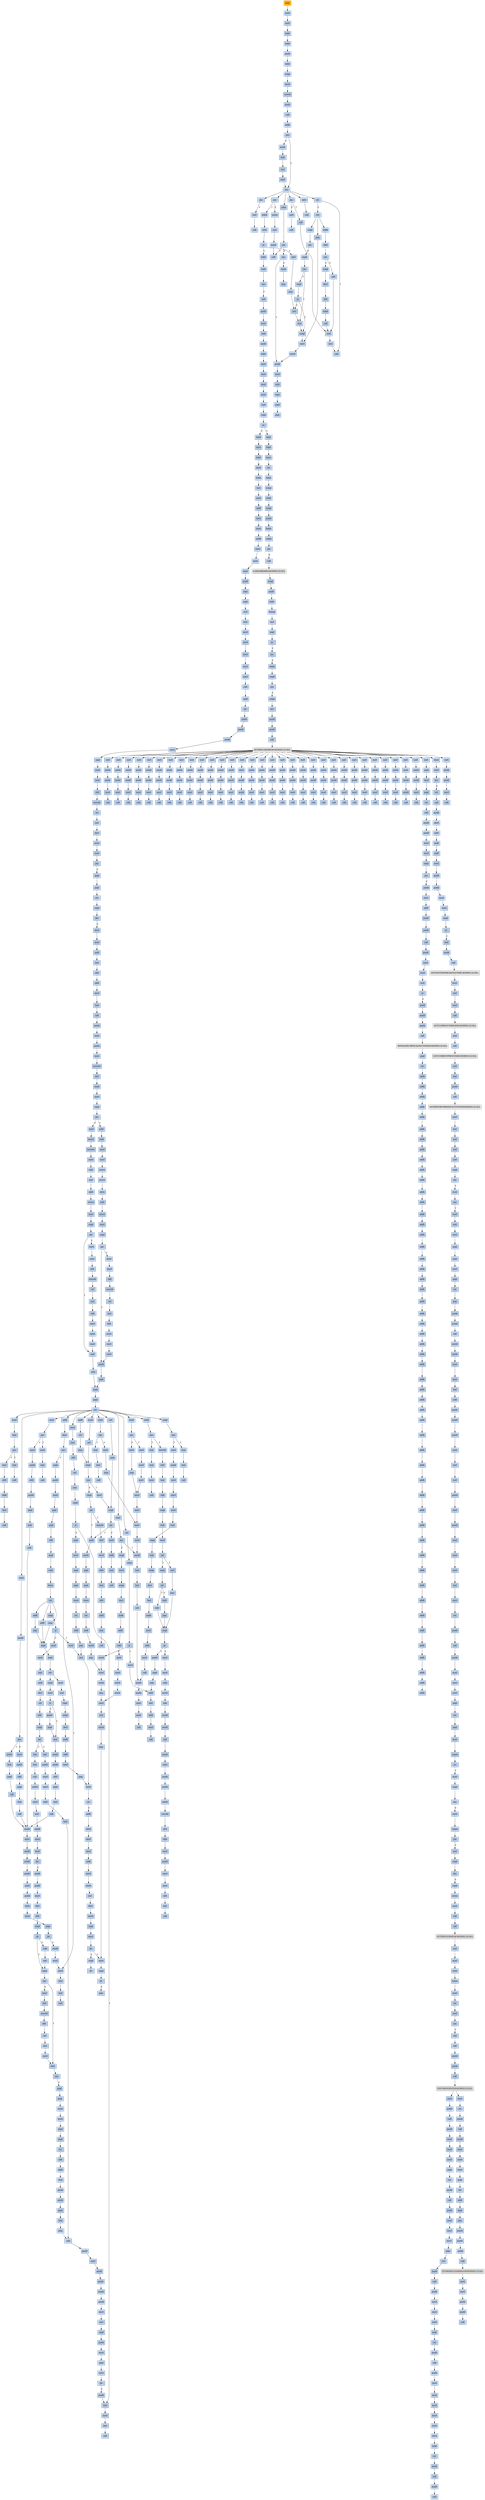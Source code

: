 strict digraph G {
	graph [bgcolor=transparent,
		name=G
	];
	node [color=lightsteelblue,
		fillcolor=lightsteelblue,
		shape=rectangle,
		style=filled
	];
	a0x00430b9bjmp_0x00400154	[color=lightgrey,
		fillcolor=orange,
		label=jmp];
	a0x00400154movl_0x42501cUINT32_esi	[label=movl];
	a0x00430b9bjmp_0x00400154 -> a0x00400154movl_0x42501cUINT32_esi	[color="#000000"];
	a0x00400159movl_esi_ebx	[label=movl];
	a0x00400154movl_0x42501cUINT32_esi -> a0x00400159movl_esi_ebx	[color="#000000"];
	a0x0040015blodsl_ds_esi__eax	[label=lodsl];
	a0x00400159movl_esi_ebx -> a0x0040015blodsl_ds_esi__eax	[color="#000000"];
	a0x0040015clodsl_ds_esi__eax	[label=lodsl];
	a0x0040015blodsl_ds_esi__eax -> a0x0040015clodsl_ds_esi__eax	[color="#000000"];
	a0x0040015dpushl_eax	[label=pushl];
	a0x0040015clodsl_ds_esi__eax -> a0x0040015dpushl_eax	[color="#000000"];
	a0x0040015elodsl_ds_esi__eax	[label=lodsl];
	a0x0040015dpushl_eax -> a0x0040015elodsl_ds_esi__eax	[color="#000000"];
	a0x0040015fxchgl_eax_edi	[label=xchgl];
	a0x0040015elodsl_ds_esi__eax -> a0x0040015fxchgl_eax_edi	[color="#000000"];
	a0x00400160movb_0xffffff80UINT8_dl	[label=movb];
	a0x0040015fxchgl_eax_edi -> a0x00400160movb_0xffffff80UINT8_dl	[color="#000000"];
	a0x00400162movsb_ds_esi__es_edi_	[label=movsb];
	a0x00400160movb_0xffffff80UINT8_dl -> a0x00400162movsb_ds_esi__es_edi_	[color="#000000"];
	a0x00400163movb_0xffffff80UINT8_dh	[label=movb];
	a0x00400162movsb_ds_esi__es_edi_ -> a0x00400163movb_0xffffff80UINT8_dh	[color="#000000"];
	a0x00400165call_ebx_	[label=call];
	a0x00400163movb_0xffffff80UINT8_dh -> a0x00400165call_ebx_	[color="#000000"];
	a0x0040012caddb_dl_dl	[label=addb];
	a0x00400165call_ebx_ -> a0x0040012caddb_dl_dl	[color="#000000"];
	a0x0040012ejne_0x40010b	[label=jne];
	a0x0040012caddb_dl_dl -> a0x0040012ejne_0x40010b	[color="#000000"];
	a0x00400130movb_esi__dl	[label=movb];
	a0x0040012ejne_0x40010b -> a0x00400130movb_esi__dl	[color="#000000",
		label=F];
	a0x0040010bret	[label=ret];
	a0x0040012ejne_0x40010b -> a0x0040010bret	[color="#000000",
		label=T];
	a0x00400132jmp_0x400108	[label=jmp];
	a0x00400130movb_esi__dl -> a0x00400132jmp_0x400108	[color="#000000"];
	a0x00400108incl_esi	[label=incl];
	a0x00400132jmp_0x400108 -> a0x00400108incl_esi	[color="#000000"];
	a0x00400109adcb_dl_dl	[label=adcb];
	a0x00400108incl_esi -> a0x00400109adcb_dl_dl	[color="#000000"];
	a0x00400109adcb_dl_dl -> a0x0040010bret	[color="#000000"];
	a0x00400167jae_0x400162	[label=jae];
	a0x0040010bret -> a0x00400167jae_0x400162	[color="#000000"];
	a0x0040016djae_0x400185	[label=jae];
	a0x0040010bret -> a0x0040016djae_0x400185	[color="#000000"];
	a0x00400173jae_0x400196	[label=jae];
	a0x0040010bret -> a0x00400173jae_0x400196	[color="#000000"];
	a0x0040017cadcb_al_al	[label=adcb];
	a0x0040010bret -> a0x0040017cadcb_al_al	[color="#000000"];
	a0x00425005adcl_ecx_ecx	[label=adcl];
	a0x0040010bret -> a0x00425005adcl_ecx_ecx	[color="#000000"];
	a0x00425009jb_0x00425003	[label=jb];
	a0x0040010bret -> a0x00425009jb_0x00425003	[color="#000000"];
	a0x00400169xorl_ecx_ecx	[label=xorl];
	a0x00400167jae_0x400162 -> a0x00400169xorl_ecx_ecx	[color="#000000",
		label=F];
	a0x0040016bcall_ebx_	[label=call];
	a0x00400169xorl_ecx_ecx -> a0x0040016bcall_ebx_	[color="#000000"];
	a0x0040016fxorl_eax_eax	[label=xorl];
	a0x0040016djae_0x400185 -> a0x0040016fxorl_eax_eax	[color="#000000",
		label=F];
	a0x00400185call_0x425000	[label=call];
	a0x0040016djae_0x400185 -> a0x00400185call_0x425000	[color="#000000",
		label=T];
	a0x00400171call_ebx_	[label=call];
	a0x0040016fxorl_eax_eax -> a0x00400171call_ebx_	[color="#000000"];
	a0x00400175movb_0xffffff80UINT8_dh	[label=movb];
	a0x00400173jae_0x400196 -> a0x00400175movb_0xffffff80UINT8_dh	[color="#000000",
		label=F];
	a0x00400196lodsb_ds_esi__al	[label=lodsb];
	a0x00400173jae_0x400196 -> a0x00400196lodsb_ds_esi__al	[color="#000000",
		label=T];
	a0x00400177incl_ecx	[label=incl];
	a0x00400175movb_0xffffff80UINT8_dh -> a0x00400177incl_ecx	[color="#000000"];
	a0x00400178movb_0x10UINT8_al	[label=movb];
	a0x00400177incl_ecx -> a0x00400178movb_0x10UINT8_al	[color="#000000"];
	a0x0040017acall_ebx_	[label=call];
	a0x00400178movb_0x10UINT8_al -> a0x0040017acall_ebx_	[color="#000000"];
	a0x0040017ejae_0x40017a	[label=jae];
	a0x0040017cadcb_al_al -> a0x0040017ejae_0x40017a	[color="#000000"];
	a0x0040017ejae_0x40017a -> a0x0040017acall_ebx_	[color="#000000",
		label=T];
	a0x00400180jne_0x4001c0	[label=jne];
	a0x0040017ejae_0x40017a -> a0x00400180jne_0x4001c0	[color="#000000",
		label=F];
	a0x00400182stosb_al_es_edi_	[label=stosb];
	a0x00400180jne_0x4001c0 -> a0x00400182stosb_al_es_edi_	[color="#000000",
		label=F];
	a0x004001c0pushl_esi	[label=pushl];
	a0x00400180jne_0x4001c0 -> a0x004001c0pushl_esi	[color="#000000",
		label=T];
	a0x00400183jmp_0x400165	[label=jmp];
	a0x00400182stosb_al_es_edi_ -> a0x00400183jmp_0x400165	[color="#000000"];
	a0x004001c1movl_edi_esi	[label=movl];
	a0x004001c0pushl_esi -> a0x004001c1movl_edi_esi	[color="#000000"];
	a0x004001c3subl_eax_esi	[label=subl];
	a0x004001c1movl_edi_esi -> a0x004001c3subl_eax_esi	[color="#000000"];
	a0x004001c5repz_movsb_ds_esi__es_edi_	[label=repz];
	a0x004001c3subl_eax_esi -> a0x004001c5repz_movsb_ds_esi__es_edi_	[color="#000000"];
	a0x004001c7popl_esi	[label=popl];
	a0x004001c5repz_movsb_ds_esi__es_edi_ -> a0x004001c7popl_esi	[color="#000000"];
	a0x004001c8jmp_0x400165	[label=jmp];
	a0x004001c7popl_esi -> a0x004001c8jmp_0x400165	[color="#000000"];
	a0x00400197shrl_eax	[label=shrl];
	a0x00400196lodsb_ds_esi__al -> a0x00400197shrl_eax	[color="#000000"];
	a0x00400199je_0x4001ca	[label=je];
	a0x00400197shrl_eax -> a0x00400199je_0x4001ca	[color="#000000"];
	a0x0040019badcl_ecx_ecx	[label=adcl];
	a0x00400199je_0x4001ca -> a0x0040019badcl_ecx_ecx	[color="#000000",
		label=F];
	a0x004001calodsl_ds_esi__eax	[label=lodsl];
	a0x00400199je_0x4001ca -> a0x004001calodsl_ds_esi__eax	[color="#000000",
		label=T];
	a0x0040019djmp_0x4001b9	[label=jmp];
	a0x0040019badcl_ecx_ecx -> a0x0040019djmp_0x4001b9	[color="#000000"];
	a0x004001b9incl_ecx	[label=incl];
	a0x0040019djmp_0x4001b9 -> a0x004001b9incl_ecx	[color="#000000"];
	a0x004001baincl_ecx	[label=incl];
	a0x004001b9incl_ecx -> a0x004001baincl_ecx	[color="#000000"];
	a0x004001bbxchgl_eax_ebp	[label=xchgl];
	a0x004001baincl_ecx -> a0x004001bbxchgl_eax_ebp	[color="#000000"];
	a0x004001bcmovl_ebp_eax	[label=movl];
	a0x004001bbxchgl_eax_ebp -> a0x004001bcmovl_ebp_eax	[color="#000000"];
	a0x004001bemovb_0x0UINT8_dh	[label=movb];
	a0x004001bcmovl_ebp_eax -> a0x004001bemovb_0x0UINT8_dh	[color="#000000"];
	a0x004001bemovb_0x0UINT8_dh -> a0x004001c0pushl_esi	[color="#000000"];
	a0x00425000xorl_ecx_ecx	[label=xorl];
	a0x00400185call_0x425000 -> a0x00425000xorl_ecx_ecx	[color="#000000"];
	a0x00425002incl_ecx	[label=incl];
	a0x00425000xorl_ecx_ecx -> a0x00425002incl_ecx	[color="#000000"];
	a0x00425003call_ebx_	[label=call];
	a0x00425002incl_ecx -> a0x00425003call_ebx_	[color="#000000"];
	a0x00425007call_ebx_	[label=call];
	a0x00425005adcl_ecx_ecx -> a0x00425007call_ebx_	[color="#000000"];
	a0x00425009jb_0x00425003 -> a0x00425003call_ebx_	[color="#000000",
		label=T];
	a0x0042500bret	[label=ret];
	a0x00425009jb_0x00425003 -> a0x0042500bret	[color="#000000",
		label=F];
	a0x0040018aaddb_dh_dh	[label=addb];
	a0x0042500bret -> a0x0040018aaddb_dh_dh	[color="#000000"];
	a0x004001a8cmpl_0x7d00UINT32_eax	[label=cmpl];
	a0x0042500bret -> a0x004001a8cmpl_0x7d00UINT32_eax	[color="#000000"];
	a0x00400194jmp_0x4001bc	[label=jmp];
	a0x0042500bret -> a0x00400194jmp_0x4001bc	[color="#000000"];
	a0x0040018csbbl_0x1UINT8_ecx	[label=sbbl];
	a0x0040018aaddb_dh_dh -> a0x0040018csbbl_0x1UINT8_ecx	[color="#000000"];
	a0x0040018fjne_0x40019f	[label=jne];
	a0x0040018csbbl_0x1UINT8_ecx -> a0x0040018fjne_0x40019f	[color="#000000"];
	a0x0040019fxchgl_eax_ecx	[label=xchgl];
	a0x0040018fjne_0x40019f -> a0x0040019fxchgl_eax_ecx	[color="#000000",
		label=T];
	a0x00400191call__4ebx_	[label=call];
	a0x0040018fjne_0x40019f -> a0x00400191call__4ebx_	[color="#000000",
		label=F];
	a0x004001a0decl_eax	[label=decl];
	a0x0040019fxchgl_eax_ecx -> a0x004001a0decl_eax	[color="#000000"];
	a0x004001a1shll_0x8UINT8_eax	[label=shll];
	a0x004001a0decl_eax -> a0x004001a1shll_0x8UINT8_eax	[color="#000000"];
	a0x004001a4lodsb_ds_esi__al	[label=lodsb];
	a0x004001a1shll_0x8UINT8_eax -> a0x004001a4lodsb_ds_esi__al	[color="#000000"];
	a0x004001a5call__4ebx_	[label=call];
	a0x004001a4lodsb_ds_esi__al -> a0x004001a5call__4ebx_	[color="#000000"];
	a0x004001a5call__4ebx_ -> a0x00425000xorl_ecx_ecx	[color="#000000"];
	a0x004001adjae_0x4001b9	[label=jae];
	a0x004001a8cmpl_0x7d00UINT32_eax -> a0x004001adjae_0x4001b9	[color="#000000"];
	a0x004001afcmpb_0x5UINT8_ah	[label=cmpb];
	a0x004001adjae_0x4001b9 -> a0x004001afcmpb_0x5UINT8_ah	[color="#000000",
		label=F];
	a0x004001b2jae_0x4001ba	[label=jae];
	a0x004001afcmpb_0x5UINT8_ah -> a0x004001b2jae_0x4001ba	[color="#000000"];
	a0x004001b2jae_0x4001ba -> a0x004001baincl_ecx	[color="#000000",
		label=T];
	a0x004001b4cmpl_0x7fUINT8_eax	[label=cmpl];
	a0x004001b2jae_0x4001ba -> a0x004001b4cmpl_0x7fUINT8_eax	[color="#000000",
		label=F];
	a0x004001b7ja_0x4001bb	[label=ja];
	a0x004001b4cmpl_0x7fUINT8_eax -> a0x004001b7ja_0x4001bb	[color="#000000"];
	a0x004001b7ja_0x4001bb -> a0x004001b9incl_ecx	[color="#000000",
		label=F];
	a0x004001b7ja_0x4001bb -> a0x004001bbxchgl_eax_ebp	[color="#000000",
		label=T];
	a0x00400191call__4ebx_ -> a0x00425000xorl_ecx_ecx	[color="#000000"];
	a0x00400194jmp_0x4001bc -> a0x004001bcmovl_ebp_eax	[color="#000000"];
	a0x004001cbtestl_eax_eax	[label=testl];
	a0x004001calodsl_ds_esi__eax -> a0x004001cbtestl_eax_eax	[color="#000000"];
	a0x004001cdjne_0x40015f	[label=jne];
	a0x004001cbtestl_eax_eax -> a0x004001cdjne_0x40015f	[color="#000000"];
	a0x004001cfcall_0x430e17	[label=call];
	a0x004001cdjne_0x40015f -> a0x004001cfcall_0x430e17	[color="#000000",
		label=F];
	a0x00430e17pushl_ebp	[label=pushl];
	a0x004001cfcall_0x430e17 -> a0x00430e17pushl_ebp	[color="#000000"];
	a0x00430e18movl_esp_ebp	[label=movl];
	a0x00430e17pushl_ebp -> a0x00430e18movl_esp_ebp	[color="#000000"];
	a0x00430e1asubl_0x40UINT8_esp	[label=subl];
	a0x00430e18movl_esp_ebp -> a0x00430e1asubl_0x40UINT8_esp	[color="#000000"];
	a0x00430e1dpushl_ebx	[label=pushl];
	a0x00430e1asubl_0x40UINT8_esp -> a0x00430e1dpushl_ebx	[color="#000000"];
	a0x00430e1elodsl_ds_esi__eax	[label=lodsl];
	a0x00430e1dpushl_ebx -> a0x00430e1elodsl_ds_esi__eax	[color="#000000"];
	a0x00430e1fmovl_eax__40ebp_	[label=movl];
	a0x00430e1elodsl_ds_esi__eax -> a0x00430e1fmovl_eax__40ebp_	[color="#000000"];
	a0x00430e22movl_esi__28ebp_	[label=movl];
	a0x00430e1fmovl_eax__40ebp_ -> a0x00430e22movl_esi__28ebp_	[color="#000000"];
	a0x00430e25movl__40ebp__ebx	[label=movl];
	a0x00430e22movl_esi__28ebp_ -> a0x00430e25movl__40ebp__ebx	[color="#000000"];
	a0x00430e28movl__28ebp__esi	[label=movl];
	a0x00430e25movl__40ebp__ebx -> a0x00430e28movl__28ebp__esi	[color="#000000"];
	a0x00430e2bxorl_eax_eax	[label=xorl];
	a0x00430e28movl__28ebp__esi -> a0x00430e2bxorl_eax_eax	[color="#000000"];
	a0x00430e2dcmpl_eax_esi_	[label=cmpl];
	a0x00430e2bxorl_eax_eax -> a0x00430e2dcmpl_eax_esi_	[color="#000000"];
	a0x00430e2fje_0x4310e7	[label=je];
	a0x00430e2dcmpl_eax_esi_ -> a0x00430e2fje_0x4310e7	[color="#000000"];
	a0x00430e35lodsl_ds_esi__eax	[label=lodsl];
	a0x00430e2fje_0x4310e7 -> a0x00430e35lodsl_ds_esi__eax	[color="#000000",
		label=F];
	a0x004310e7popl_ebx	[label=popl];
	a0x00430e2fje_0x4310e7 -> a0x004310e7popl_ebx	[color="#000000",
		label=T];
	a0x00430e36movl_eax__40ebp_	[label=movl];
	a0x00430e35lodsl_ds_esi__eax -> a0x00430e36movl_eax__40ebp_	[color="#000000"];
	a0x00430e39lodsl_ds_esi__eax	[label=lodsl];
	a0x00430e36movl_eax__40ebp_ -> a0x00430e39lodsl_ds_esi__eax	[color="#000000"];
	a0x00430e3amovl_eax__24ebp_	[label=movl];
	a0x00430e39lodsl_ds_esi__eax -> a0x00430e3amovl_eax__24ebp_	[color="#000000"];
	a0x00430e3dlodsl_ds_esi__eax	[label=lodsl];
	a0x00430e3amovl_eax__24ebp_ -> a0x00430e3dlodsl_ds_esi__eax	[color="#000000"];
	a0x00430e3eincl_esi	[label=incl];
	a0x00430e3dlodsl_ds_esi__eax -> a0x00430e3eincl_esi	[color="#000000"];
	a0x00430e3fmovl_esi__44ebp_	[label=movl];
	a0x00430e3eincl_esi -> a0x00430e3fmovl_esi__44ebp_	[color="#000000"];
	a0x00430e42addl_eax_esi	[label=addl];
	a0x00430e3fmovl_esi__44ebp_ -> a0x00430e42addl_eax_esi	[color="#000000"];
	a0x00430e44movl_esi__28ebp_	[label=movl];
	a0x00430e42addl_eax_esi -> a0x00430e44movl_esi__28ebp_	[color="#000000"];
	a0x00430e47movl__44ebp__edx	[label=movl];
	a0x00430e44movl_esi__28ebp_ -> a0x00430e47movl__44ebp__edx	[color="#000000"];
	a0x00430e4aandb_0x0UINT8__1ebp_	[label=andb];
	a0x00430e47movl__44ebp__edx -> a0x00430e4aandb_0x0UINT8__1ebp_	[color="#000000"];
	a0x00430e4emovl_0x1b9bUINT32_ecx	[label=movl];
	a0x00430e4aandb_0x0UINT8__1ebp_ -> a0x00430e4emovl_0x1b9bUINT32_ecx	[color="#000000"];
	a0x00430e53movl_0x4000400UINT32_eax	[label=movl];
	a0x00430e4emovl_0x1b9bUINT32_ecx -> a0x00430e53movl_0x4000400UINT32_eax	[color="#000000"];
	a0x00430e58movl_ebx_edi	[label=movl];
	a0x00430e53movl_0x4000400UINT32_eax -> a0x00430e58movl_ebx_edi	[color="#000000"];
	a0x00430e5apushl_0x1UINT8	[label=pushl];
	a0x00430e58movl_ebx_edi -> a0x00430e5apushl_0x1UINT8	[color="#000000"];
	a0x00430e5crepz_stosl_eax_es_edi_	[label=repz];
	a0x00430e5apushl_0x1UINT8 -> a0x00430e5crepz_stosl_eax_es_edi_	[color="#000000"];
	a0x00430e5epopl_edi	[label=popl];
	a0x00430e5crepz_stosl_eax_es_edi_ -> a0x00430e5epopl_edi	[color="#000000"];
	a0x00430e5fxorl_esi_esi	[label=xorl];
	a0x00430e5epopl_edi -> a0x00430e5fxorl_esi_esi	[color="#000000"];
	a0x00430e61leal__64ebp__ecx	[label=leal];
	a0x00430e5fxorl_esi_esi -> a0x00430e61leal__64ebp__ecx	[color="#000000"];
	a0x00430e64movl_edi__20ebp_	[label=movl];
	a0x00430e61leal__64ebp__ecx -> a0x00430e64movl_edi__20ebp_	[color="#000000"];
	a0x00430e67movl_edi__16ebp_	[label=movl];
	a0x00430e64movl_edi__20ebp_ -> a0x00430e67movl_edi__16ebp_	[color="#000000"];
	a0x00430e6amovl_edi__36ebp_	[label=movl];
	a0x00430e67movl_edi__16ebp_ -> a0x00430e6amovl_edi__36ebp_	[color="#000000"];
	a0x00430e6dmovl_esi__8ebp_	[label=movl];
	a0x00430e6amovl_edi__36ebp_ -> a0x00430e6dmovl_esi__8ebp_	[color="#000000"];
	a0x00430e70movl_esi__32ebp_	[label=movl];
	a0x00430e6dmovl_esi__8ebp_ -> a0x00430e70movl_esi__32ebp_	[color="#000000"];
	a0x00430e73call_0x430bb4	[label=call];
	a0x00430e70movl_esi__32ebp_ -> a0x00430e73call_0x430bb4	[color="#000000"];
	a0x00430bb4andl_0x0UINT8_0x8ecx_	[label=andl];
	a0x00430e73call_0x430bb4 -> a0x00430bb4andl_0x0UINT8_0x8ecx_	[color="#000000"];
	a0x00430bb8orl_0xffffffffUINT8_0x4ecx_	[label=orl];
	a0x00430bb4andl_0x0UINT8_0x8ecx_ -> a0x00430bb8orl_0xffffffffUINT8_0x4ecx_	[color="#000000"];
	a0x00430bbcpushl_esi	[label=pushl];
	a0x00430bb8orl_0xffffffffUINT8_0x4ecx_ -> a0x00430bbcpushl_esi	[color="#000000"];
	a0x00430bbdpushl_edi	[label=pushl];
	a0x00430bbcpushl_esi -> a0x00430bbdpushl_edi	[color="#000000"];
	a0x00430bbepushl_0x5UINT8	[label=pushl];
	a0x00430bbdpushl_edi -> a0x00430bbepushl_0x5UINT8	[color="#000000"];
	a0x00430bc0movl_edx_ecx_	[label=movl];
	a0x00430bbepushl_0x5UINT8 -> a0x00430bc0movl_edx_ecx_	[color="#000000"];
	a0x00430bc2popl_edx	[label=popl];
	a0x00430bc0movl_edx_ecx_ -> a0x00430bc2popl_edx	[color="#000000"];
	a0x00430bc3movl_ecx__eax	[label=movl];
	a0x00430bc2popl_edx -> a0x00430bc3movl_ecx__eax	[color="#000000"];
	a0x00430bc5movl_0x8ecx__esi	[label=movl];
	a0x00430bc3movl_ecx__eax -> a0x00430bc5movl_0x8ecx__esi	[color="#000000"];
	a0x00430bc8shll_0x8UINT8_esi	[label=shll];
	a0x00430bc5movl_0x8ecx__esi -> a0x00430bc8shll_0x8UINT8_esi	[color="#000000"];
	a0x00430bcbmovzbl_eax__edi	[label=movzbl];
	a0x00430bc8shll_0x8UINT8_esi -> a0x00430bcbmovzbl_eax__edi	[color="#000000"];
	a0x00430bceorl_edi_esi	[label=orl];
	a0x00430bcbmovzbl_eax__edi -> a0x00430bceorl_edi_esi	[color="#000000"];
	a0x00430bd0incl_eax	[label=incl];
	a0x00430bceorl_edi_esi -> a0x00430bd0incl_eax	[color="#000000"];
	a0x00430bd1decl_edx	[label=decl];
	a0x00430bd0incl_eax -> a0x00430bd1decl_edx	[color="#000000"];
	a0x00430bd2movl_esi_0x8ecx_	[label=movl];
	a0x00430bd1decl_edx -> a0x00430bd2movl_esi_0x8ecx_	[color="#000000"];
	a0x00430bd5movl_eax_ecx_	[label=movl];
	a0x00430bd2movl_esi_0x8ecx_ -> a0x00430bd5movl_eax_ecx_	[color="#000000"];
	a0x00430bd7jne_0x430bc3	[label=jne];
	a0x00430bd5movl_eax_ecx_ -> a0x00430bd7jne_0x430bc3	[color="#000000"];
	a0x00430bd9popl_edi	[label=popl];
	a0x00430bd7jne_0x430bc3 -> a0x00430bd9popl_edi	[color="#000000",
		label=F];
	a0x00430bdapopl_esi	[label=popl];
	a0x00430bd9popl_edi -> a0x00430bdapopl_esi	[color="#000000"];
	a0x00430bdbret	[label=ret];
	a0x00430bdapopl_esi -> a0x00430bdbret	[color="#000000"];
	a0x00430e78cmpl_esi__40ebp_	[label=cmpl];
	a0x00430bdbret -> a0x00430e78cmpl_esi__40ebp_	[color="#000000"];
	a0x00430e7bjbe_0x430e28	[label=jbe];
	a0x00430e78cmpl_esi__40ebp_ -> a0x00430e7bjbe_0x430e28	[color="#000000"];
	a0x00430e7dmovl__8ebp__eax	[label=movl];
	a0x00430e7bjbe_0x430e28 -> a0x00430e7dmovl__8ebp__eax	[color="#000000",
		label=F];
	a0x00430e80movl_esi_ecx	[label=movl];
	a0x00430e7dmovl__8ebp__eax -> a0x00430e80movl_esi_ecx	[color="#000000"];
	a0x00430e82andl_0x3UINT8_eax	[label=andl];
	a0x00430e80movl_esi_ecx -> a0x00430e82andl_0x3UINT8_eax	[color="#000000"];
	a0x00430e85leal__64ebp__edx	[label=leal];
	a0x00430e82andl_0x3UINT8_eax -> a0x00430e85leal__64ebp__edx	[color="#000000"];
	a0x00430e88shll_0x4UINT8_ecx	[label=shll];
	a0x00430e85leal__64ebp__edx -> a0x00430e88shll_0x4UINT8_ecx	[color="#000000"];
	a0x00430e8baddl_eax_ecx	[label=addl];
	a0x00430e88shll_0x4UINT8_ecx -> a0x00430e8baddl_eax_ecx	[color="#000000"];
	a0x00430e8dmovl_eax__12ebp_	[label=movl];
	a0x00430e8baddl_eax_ecx -> a0x00430e8dmovl_eax__12ebp_	[color="#000000"];
	a0x00430e90leal_ebxecx2__ecx	[label=leal];
	a0x00430e8dmovl_eax__12ebp_ -> a0x00430e90leal_ebxecx2__ecx	[color="#000000"];
	a0x00430e93call_0x430c20	[label=call];
	a0x00430e90leal_ebxecx2__ecx -> a0x00430e93call_0x430c20	[color="#000000"];
	a0x00430c20pushl_esi	[label=pushl];
	a0x00430e93call_0x430c20 -> a0x00430c20pushl_esi	[color="#000000"];
	a0x00430c21movl_0x4edx__esi	[label=movl];
	a0x00430c20pushl_esi -> a0x00430c21movl_0x4edx__esi	[color="#000000"];
	a0x00430c24pushl_edi	[label=pushl];
	a0x00430c21movl_0x4edx__esi -> a0x00430c24pushl_edi	[color="#000000"];
	a0x00430c25movl_esi_eax	[label=movl];
	a0x00430c24pushl_edi -> a0x00430c25movl_esi_eax	[color="#000000"];
	a0x00430c27movzwl_ecx__edi	[label=movzwl];
	a0x00430c25movl_esi_eax -> a0x00430c27movzwl_ecx__edi	[color="#000000"];
	a0x00430c2ashrl_0xbUINT8_eax	[label=shrl];
	a0x00430c27movzwl_ecx__edi -> a0x00430c2ashrl_0xbUINT8_eax	[color="#000000"];
	a0x00430c2dimull_edi_eax	[label=imull];
	a0x00430c2ashrl_0xbUINT8_eax -> a0x00430c2dimull_edi_eax	[color="#000000"];
	a0x00430c30movl_0x8edx__edi	[label=movl];
	a0x00430c2dimull_edi_eax -> a0x00430c30movl_0x8edx__edi	[color="#000000"];
	a0x00430c33cmpl_eax_edi	[label=cmpl];
	a0x00430c30movl_0x8edx__edi -> a0x00430c33cmpl_eax_edi	[color="#000000"];
	a0x00430c35jae_0x430c76	[label=jae];
	a0x00430c33cmpl_eax_edi -> a0x00430c35jae_0x430c76	[color="#000000"];
	a0x00430c37movl_eax_0x4edx_	[label=movl];
	a0x00430c35jae_0x430c76 -> a0x00430c37movl_eax_0x4edx_	[color="#000000",
		label=F];
	a0x00430c76subl_eax_esi	[label=subl];
	a0x00430c35jae_0x430c76 -> a0x00430c76subl_eax_esi	[color="#000000",
		label=T];
	a0x00430c3amovw_ecx__ax	[label=movw];
	a0x00430c37movl_eax_0x4edx_ -> a0x00430c3amovw_ecx__ax	[color="#000000"];
	a0x00430c3dmovzwl_ax_esi	[label=movzwl];
	a0x00430c3amovw_ecx__ax -> a0x00430c3dmovzwl_ax_esi	[color="#000000"];
	a0x00430c40movl_0x800UINT32_edi	[label=movl];
	a0x00430c3dmovzwl_ax_esi -> a0x00430c40movl_0x800UINT32_edi	[color="#000000"];
	a0x00430c45subl_esi_edi	[label=subl];
	a0x00430c40movl_0x800UINT32_edi -> a0x00430c45subl_esi_edi	[color="#000000"];
	a0x00430c47sarl_0x5UINT8_edi	[label=sarl];
	a0x00430c45subl_esi_edi -> a0x00430c47sarl_0x5UINT8_edi	[color="#000000"];
	a0x00430c4aaddl_eax_edi	[label=addl];
	a0x00430c47sarl_0x5UINT8_edi -> a0x00430c4aaddl_eax_edi	[color="#000000"];
	a0x00430c4cmovw_di_ecx_	[label=movw];
	a0x00430c4aaddl_eax_edi -> a0x00430c4cmovw_di_ecx_	[color="#000000"];
	a0x00430c4fmovl_0x4edx__eax	[label=movl];
	a0x00430c4cmovw_di_ecx_ -> a0x00430c4fmovl_0x4edx__eax	[color="#000000"];
	a0x00430c52cmpl_0x1000000UINT32_eax	[label=cmpl];
	a0x00430c4fmovl_0x4edx__eax -> a0x00430c52cmpl_0x1000000UINT32_eax	[color="#000000"];
	a0x00430c57jae_0x430c72	[label=jae];
	a0x00430c52cmpl_0x1000000UINT32_eax -> a0x00430c57jae_0x430c72	[color="#000000"];
	a0x00430c72xorl_eax_eax	[label=xorl];
	a0x00430c57jae_0x430c72 -> a0x00430c72xorl_eax_eax	[color="#000000",
		label=T];
	a0x00430c59movl_edx__ecx	[label=movl];
	a0x00430c57jae_0x430c72 -> a0x00430c59movl_edx__ecx	[color="#000000",
		label=F];
	a0x00430c74jmp_0x430cb5	[label=jmp];
	a0x00430c72xorl_eax_eax -> a0x00430c74jmp_0x430cb5	[color="#000000"];
	a0x00430cb5popl_edi	[label=popl];
	a0x00430c74jmp_0x430cb5 -> a0x00430cb5popl_edi	[color="#000000"];
	a0x00430cb6popl_esi	[label=popl];
	a0x00430cb5popl_edi -> a0x00430cb6popl_esi	[color="#000000"];
	a0x00430cb7ret	[label=ret];
	a0x00430cb6popl_esi -> a0x00430cb7ret	[color="#000000"];
	a0x00430e98testl_eax_eax	[label=testl];
	a0x00430cb7ret -> a0x00430e98testl_eax_eax	[color="#000000"];
	a0x00430f0corl__52ebp__eax	[label=orl];
	a0x00430cb7ret -> a0x00430f0corl__52ebp__eax	[color="#000000"];
	a0x00430f37cmpl_0x1UINT8_eax	[label=cmpl];
	a0x00430cb7ret -> a0x00430f37cmpl_0x1UINT8_eax	[color="#000000"];
	a0x00430f4ftestl_eax_eax	[label=testl];
	a0x00430cb7ret -> a0x00430f4ftestl_eax_eax	[color="#000000"];
	a0x00430f67testl_eax_eax	[label=testl];
	a0x00430cb7ret -> a0x00430f67testl_eax_eax	[color="#000000"];
	a0x00430d5bmovl_eax_ebx	[label=movl];
	a0x00430cb7ret -> a0x00430d5bmovl_eax_ebx	[color="#000000"];
	a0x00430da5orl_eax_ebx	[label=orl];
	a0x00430cb7ret -> a0x00430da5orl_eax_ebx	[color="#000000"];
	a0x00430dbdtestl_eax_eax	[label=testl];
	a0x00430cb7ret -> a0x00430dbdtestl_eax_eax	[color="#000000"];
	a0x00430cdbaddl_esi_eax	[label=addl];
	a0x00430cb7ret -> a0x00430cdbaddl_esi_eax	[color="#000000"];
	a0x00430d1amovl_edi_ecx	[label=movl];
	a0x00430cb7ret -> a0x00430d1amovl_edi_ecx	[color="#000000"];
	a0x00430d89addl_ebx_ebx	[label=addl];
	a0x00430cb7ret -> a0x00430d89addl_ebx_ebx	[color="#000000"];
	a0x00430fa1testl_eax_eax	[label=testl];
	a0x00430cb7ret -> a0x00430fa1testl_eax_eax	[color="#000000"];
	a0x00430de1testl_eax_eax	[label=testl];
	a0x00430cb7ret -> a0x00430de1testl_eax_eax	[color="#000000"];
	a0x00430fb9testl_eax_eax	[label=testl];
	a0x00430cb7ret -> a0x00430fb9testl_eax_eax	[color="#000000"];
	a0x00430e9ajne_0x430f21	[label=jne];
	a0x00430e98testl_eax_eax -> a0x00430e9ajne_0x430f21	[color="#000000"];
	a0x00430ea0movzbl__1ebp__eax	[label=movzbl];
	a0x00430e9ajne_0x430f21 -> a0x00430ea0movzbl__1ebp__eax	[color="#000000",
		label=F];
	a0x00430f21leal__64ebp__edx	[label=leal];
	a0x00430e9ajne_0x430f21 -> a0x00430f21leal__64ebp__edx	[color="#000000",
		label=T];
	a0x00430ea4shrl_0x4UINT8_eax	[label=shrl];
	a0x00430ea0movzbl__1ebp__eax -> a0x00430ea4shrl_0x4UINT8_eax	[color="#000000"];
	a0x00430ea7leal_eaxeax2__eax	[label=leal];
	a0x00430ea4shrl_0x4UINT8_eax -> a0x00430ea7leal_eaxeax2__eax	[color="#000000"];
	a0x00430eaashll_0x9UINT8_eax	[label=shll];
	a0x00430ea7leal_eaxeax2__eax -> a0x00430eaashll_0x9UINT8_eax	[color="#000000"];
	a0x00430eadcmpl_0x4UINT8_esi	[label=cmpl];
	a0x00430eaashll_0x9UINT8_eax -> a0x00430eadcmpl_0x4UINT8_esi	[color="#000000"];
	a0x00430eb0leal_0xe6ceaxebx__ecx	[label=leal];
	a0x00430eadcmpl_0x4UINT8_esi -> a0x00430eb0leal_0xe6ceaxebx__ecx	[color="#000000"];
	a0x00430eb7movl_ecx__12ebp_	[label=movl];
	a0x00430eb0leal_0xe6ceaxebx__ecx -> a0x00430eb7movl_ecx__12ebp_	[color="#000000"];
	a0x00430ebajnl_0x430ec0	[label=jnl];
	a0x00430eb7movl_ecx__12ebp_ -> a0x00430ebajnl_0x430ec0	[color="#000000"];
	a0x00430ebcxorl_esi_esi	[label=xorl];
	a0x00430ebajnl_0x430ec0 -> a0x00430ebcxorl_esi_esi	[color="#000000",
		label=F];
	a0x00430ec0cmpl_0xaUINT8_esi	[label=cmpl];
	a0x00430ebajnl_0x430ec0 -> a0x00430ec0cmpl_0xaUINT8_esi	[color="#000000",
		label=T];
	a0x00430ebejmp_0x430ecd	[label=jmp];
	a0x00430ebcxorl_esi_esi -> a0x00430ebejmp_0x430ecd	[color="#000000"];
	a0x00430ecdcmpl_0x0UINT8__32ebp_	[label=cmpl];
	a0x00430ebejmp_0x430ecd -> a0x00430ecdcmpl_0x0UINT8__32ebp_	[color="#000000"];
	a0x00430ed1je_0x430ef5	[label=je];
	a0x00430ecdcmpl_0x0UINT8__32ebp_ -> a0x00430ed1je_0x430ef5	[color="#000000"];
	a0x00430ef5pushl_0x1UINT8	[label=pushl];
	a0x00430ed1je_0x430ef5 -> a0x00430ef5pushl_0x1UINT8	[color="#000000",
		label=T];
	a0x00430ed3movl__8ebp__eax	[label=movl];
	a0x00430ed1je_0x430ef5 -> a0x00430ed3movl__8ebp__eax	[color="#000000",
		label=F];
	a0x00430ef7popl_eax	[label=popl];
	a0x00430ef5pushl_0x1UINT8 -> a0x00430ef7popl_eax	[color="#000000"];
	a0x00430ef8jmp_0x430efd	[label=jmp];
	a0x00430ef7popl_eax -> a0x00430ef8jmp_0x430efd	[color="#000000"];
	a0x00430efdaddl_eax_eax	[label=addl];
	a0x00430ef8jmp_0x430efd -> a0x00430efdaddl_eax_eax	[color="#000000"];
	a0x00430effleal__64ebp__edx	[label=leal];
	a0x00430efdaddl_eax_eax -> a0x00430effleal__64ebp__edx	[color="#000000"];
	a0x00430f02addl_eax_ecx	[label=addl];
	a0x00430effleal__64ebp__edx -> a0x00430f02addl_eax_ecx	[color="#000000"];
	a0x00430f04movl_eax__52ebp_	[label=movl];
	a0x00430f02addl_eax_ecx -> a0x00430f04movl_eax__52ebp_	[color="#000000"];
	a0x00430f07call_0x430c20	[label=call];
	a0x00430f04movl_eax__52ebp_ -> a0x00430f07call_0x430c20	[color="#000000"];
	a0x00430f0fcmpl_0x100UINT32_eax	[label=cmpl];
	a0x00430f0corl__52ebp__eax -> a0x00430f0fcmpl_0x100UINT32_eax	[color="#000000"];
	a0x00430f14jl_0x430efa	[label=jl];
	a0x00430f0fcmpl_0x100UINT32_eax -> a0x00430f14jl_0x430efa	[color="#000000"];
	a0x00430efamovl__12ebp__ecx	[label=movl];
	a0x00430f14jl_0x430efa -> a0x00430efamovl__12ebp__ecx	[color="#000000",
		label=T];
	a0x00430f16movb_al__1ebp_	[label=movb];
	a0x00430f14jl_0x430efa -> a0x00430f16movb_al__1ebp_	[color="#000000",
		label=F];
	a0x00430efamovl__12ebp__ecx -> a0x00430efdaddl_eax_eax	[color="#000000"];
	a0x00430c78subl_eax_edi	[label=subl];
	a0x00430c76subl_eax_esi -> a0x00430c78subl_eax_edi	[color="#000000"];
	a0x00430c7amovl_esi_0x4edx_	[label=movl];
	a0x00430c78subl_eax_edi -> a0x00430c7amovl_esi_0x4edx_	[color="#000000"];
	a0x00430c7dmovl_edi_0x8edx_	[label=movl];
	a0x00430c7amovl_esi_0x4edx_ -> a0x00430c7dmovl_edi_0x8edx_	[color="#000000"];
	a0x00430c80movw_ecx__ax	[label=movw];
	a0x00430c7dmovl_edi_0x8edx_ -> a0x00430c80movw_ecx__ax	[color="#000000"];
	a0x00430c83movw_ax_si	[label=movw];
	a0x00430c80movw_ecx__ax -> a0x00430c83movw_ax_si	[color="#000000"];
	a0x00430c86shrw_0x5UINT8_si	[label=shrw];
	a0x00430c83movw_ax_si -> a0x00430c86shrw_0x5UINT8_si	[color="#000000"];
	a0x00430c8asubl_esi_eax	[label=subl];
	a0x00430c86shrw_0x5UINT8_si -> a0x00430c8asubl_esi_eax	[color="#000000"];
	a0x00430c8cmovw_ax_ecx_	[label=movw];
	a0x00430c8asubl_esi_eax -> a0x00430c8cmovw_ax_ecx_	[color="#000000"];
	a0x00430c8fmovl_0x4edx__eax	[label=movl];
	a0x00430c8cmovw_ax_ecx_ -> a0x00430c8fmovl_0x4edx__eax	[color="#000000"];
	a0x00430c92cmpl_0x1000000UINT32_eax	[label=cmpl];
	a0x00430c8fmovl_0x4edx__eax -> a0x00430c92cmpl_0x1000000UINT32_eax	[color="#000000"];
	a0x00430c97jae_0x430cb2	[label=jae];
	a0x00430c92cmpl_0x1000000UINT32_eax -> a0x00430c97jae_0x430cb2	[color="#000000"];
	a0x00430cb2pushl_0x1UINT8	[label=pushl];
	a0x00430c97jae_0x430cb2 -> a0x00430cb2pushl_0x1UINT8	[color="#000000",
		label=T];
	a0x00430c99movl_edx__ecx	[label=movl];
	a0x00430c97jae_0x430cb2 -> a0x00430c99movl_edx__ecx	[color="#000000",
		label=F];
	a0x00430cb4popl_eax	[label=popl];
	a0x00430cb2pushl_0x1UINT8 -> a0x00430cb4popl_eax	[color="#000000"];
	a0x00430cb4popl_eax -> a0x00430cb5popl_edi	[color="#000000"];
	a0x00430c9bmovl_0x8edx__esi	[label=movl];
	a0x00430c99movl_edx__ecx -> a0x00430c9bmovl_0x8edx__esi	[color="#000000"];
	a0x00430c9eshll_0x8UINT8_esi	[label=shll];
	a0x00430c9bmovl_0x8edx__esi -> a0x00430c9eshll_0x8UINT8_esi	[color="#000000"];
	a0x00430ca1movzbl_ecx__edi	[label=movzbl];
	a0x00430c9eshll_0x8UINT8_esi -> a0x00430ca1movzbl_ecx__edi	[color="#000000"];
	a0x00430ca4orl_edi_esi	[label=orl];
	a0x00430ca1movzbl_ecx__edi -> a0x00430ca4orl_edi_esi	[color="#000000"];
	a0x00430ca6incl_ecx	[label=incl];
	a0x00430ca4orl_edi_esi -> a0x00430ca6incl_ecx	[color="#000000"];
	a0x00430ca7shll_0x8UINT8_eax	[label=shll];
	a0x00430ca6incl_ecx -> a0x00430ca7shll_0x8UINT8_eax	[color="#000000"];
	a0x00430caamovl_esi_0x8edx_	[label=movl];
	a0x00430ca7shll_0x8UINT8_eax -> a0x00430caamovl_esi_0x8edx_	[color="#000000"];
	a0x00430cadmovl_ecx_edx_	[label=movl];
	a0x00430caamovl_esi_0x8edx_ -> a0x00430cadmovl_ecx_edx_	[color="#000000"];
	a0x00430cafmovl_eax_0x4edx_	[label=movl];
	a0x00430cadmovl_ecx_edx_ -> a0x00430cafmovl_eax_0x4edx_	[color="#000000"];
	a0x00430cafmovl_eax_0x4edx_ -> a0x00430cb2pushl_0x1UINT8	[color="#000000"];
	a0x00430f19movl__24ebp__eax	[label=movl];
	a0x00430f16movb_al__1ebp_ -> a0x00430f19movl__24ebp__eax	[color="#000000"];
	a0x00430f1cmovb__1ebp__cl	[label=movb];
	a0x00430f19movl__24ebp__eax -> a0x00430f1cmovb__1ebp__cl	[color="#000000"];
	a0x00430f1fjmp_0x430f87	[label=jmp];
	a0x00430f1cmovb__1ebp__cl -> a0x00430f1fjmp_0x430f87	[color="#000000"];
	a0x00430f87movl__8ebp__edx	[label=movl];
	a0x00430f1fjmp_0x430f87 -> a0x00430f87movl__8ebp__edx	[color="#000000"];
	a0x00430f8aincl__8ebp_	[label=incl];
	a0x00430f87movl__8ebp__edx -> a0x00430f8aincl__8ebp_	[color="#000000"];
	a0x00430f8dmovb_cl_edxeax_	[label=movb];
	a0x00430f8aincl__8ebp_ -> a0x00430f8dmovb_cl_edxeax_	[color="#000000"];
	a0x00430f90jmp_0x4310d6	[label=jmp];
	a0x00430f8dmovb_cl_edxeax_ -> a0x00430f90jmp_0x4310d6	[color="#000000"];
	a0x004310d6movl__8ebp__eax	[label=movl];
	a0x00430f90jmp_0x4310d6 -> a0x004310d6movl__8ebp__eax	[color="#000000"];
	a0x004310d9cmpl__40ebp__eax	[label=cmpl];
	a0x004310d6movl__8ebp__eax -> a0x004310d9cmpl__40ebp__eax	[color="#000000"];
	a0x004310dcjb_0x430e7d	[label=jb];
	a0x004310d9cmpl__40ebp__eax -> a0x004310dcjb_0x430e7d	[color="#000000"];
	a0x004310e2jmp_0x430e28	[label=jmp];
	a0x004310dcjb_0x430e7d -> a0x004310e2jmp_0x430e28	[color="#000000",
		label=F];
	a0x00430c5bmovl_0x8edx__esi	[label=movl];
	a0x00430c59movl_edx__ecx -> a0x00430c5bmovl_0x8edx__esi	[color="#000000"];
	a0x00430c5eshll_0x8UINT8_esi	[label=shll];
	a0x00430c5bmovl_0x8edx__esi -> a0x00430c5eshll_0x8UINT8_esi	[color="#000000"];
	a0x00430c61movzbl_ecx__edi	[label=movzbl];
	a0x00430c5eshll_0x8UINT8_esi -> a0x00430c61movzbl_ecx__edi	[color="#000000"];
	a0x00430c64orl_edi_esi	[label=orl];
	a0x00430c61movzbl_ecx__edi -> a0x00430c64orl_edi_esi	[color="#000000"];
	a0x00430c66incl_ecx	[label=incl];
	a0x00430c64orl_edi_esi -> a0x00430c66incl_ecx	[color="#000000"];
	a0x00430c67shll_0x8UINT8_eax	[label=shll];
	a0x00430c66incl_ecx -> a0x00430c67shll_0x8UINT8_eax	[color="#000000"];
	a0x00430c6amovl_esi_0x8edx_	[label=movl];
	a0x00430c67shll_0x8UINT8_eax -> a0x00430c6amovl_esi_0x8edx_	[color="#000000"];
	a0x00430c6dmovl_ecx_edx_	[label=movl];
	a0x00430c6amovl_esi_0x8edx_ -> a0x00430c6dmovl_ecx_edx_	[color="#000000"];
	a0x00430c6fmovl_eax_0x4edx_	[label=movl];
	a0x00430c6dmovl_ecx_edx_ -> a0x00430c6fmovl_eax_0x4edx_	[color="#000000"];
	a0x00430c6fmovl_eax_0x4edx_ -> a0x00430c72xorl_eax_eax	[color="#000000"];
	a0x00430f24leal_0x180ebxesi2__ecx	[label=leal];
	a0x00430f21leal__64ebp__edx -> a0x00430f24leal_0x180ebxesi2__ecx	[color="#000000"];
	a0x00430f2bmovl_0x1UINT32__32ebp_	[label=movl];
	a0x00430f24leal_0x180ebxesi2__ecx -> a0x00430f2bmovl_0x1UINT32__32ebp_	[color="#000000"];
	a0x00430f32call_0x430c20	[label=call];
	a0x00430f2bmovl_0x1UINT32__32ebp_ -> a0x00430f32call_0x430c20	[color="#000000"];
	a0x00430f3ajne_0x430fff	[label=jne];
	a0x00430f37cmpl_0x1UINT8_eax -> a0x00430f3ajne_0x430fff	[color="#000000"];
	a0x00430f40leal__64ebp__edx	[label=leal];
	a0x00430f3ajne_0x430fff -> a0x00430f40leal__64ebp__edx	[color="#000000",
		label=F];
	a0x00430fffmovl__16ebp__eax	[label=movl];
	a0x00430f3ajne_0x430fff -> a0x00430fffmovl__16ebp__eax	[color="#000000",
		label=T];
	a0x00430f43leal_0x198ebxesi2__ecx	[label=leal];
	a0x00430f40leal__64ebp__edx -> a0x00430f43leal_0x198ebxesi2__ecx	[color="#000000"];
	a0x00430f4acall_0x430c20	[label=call];
	a0x00430f43leal_0x198ebxesi2__ecx -> a0x00430f4acall_0x430c20	[color="#000000"];
	a0x00430f51leal__64ebp__edx	[label=leal];
	a0x00430f4ftestl_eax_eax -> a0x00430f51leal__64ebp__edx	[color="#000000"];
	a0x00430f54jne_0x430f95	[label=jne];
	a0x00430f51leal__64ebp__edx -> a0x00430f54jne_0x430f95	[color="#000000"];
	a0x00430f56leal_0xfesi__eax	[label=leal];
	a0x00430f54jne_0x430f95 -> a0x00430f56leal_0xfesi__eax	[color="#000000",
		label=F];
	a0x00430f95leal_0x1b0ebxesi2__ecx	[label=leal];
	a0x00430f54jne_0x430f95 -> a0x00430f95leal_0x1b0ebxesi2__ecx	[color="#000000",
		label=T];
	a0x00430f59shll_0x4UINT8_eax	[label=shll];
	a0x00430f56leal_0xfesi__eax -> a0x00430f59shll_0x4UINT8_eax	[color="#000000"];
	a0x00430f5caddl__12ebp__eax	[label=addl];
	a0x00430f59shll_0x4UINT8_eax -> a0x00430f5caddl__12ebp__eax	[color="#000000"];
	a0x00430f5fleal_ebxeax2__ecx	[label=leal];
	a0x00430f5caddl__12ebp__eax -> a0x00430f5fleal_ebxeax2__ecx	[color="#000000"];
	a0x00430f62call_0x430c20	[label=call];
	a0x00430f5fleal_ebxeax2__ecx -> a0x00430f62call_0x430c20	[color="#000000"];
	a0x00430f69jne_0x430fd6	[label=jne];
	a0x00430f67testl_eax_eax -> a0x00430f69jne_0x430fd6	[color="#000000"];
	a0x00430f6bcmpl_0x7UINT8_esi	[label=cmpl];
	a0x00430f69jne_0x430fd6 -> a0x00430f6bcmpl_0x7UINT8_esi	[color="#000000",
		label=F];
	a0x00430fd6pushl__12ebp_	[label=pushl];
	a0x00430f69jne_0x430fd6 -> a0x00430fd6pushl__12ebp_	[color="#000000",
		label=T];
	a0x00430f6emovl__8ebp__ecx	[label=movl];
	a0x00430f6bcmpl_0x7UINT8_esi -> a0x00430f6emovl__8ebp__ecx	[color="#000000"];
	a0x00430f71setge_al	[label=setge];
	a0x00430f6emovl__8ebp__ecx -> a0x00430f71setge_al	[color="#000000"];
	a0x00430f74decl_eax	[label=decl];
	a0x00430f71setge_al -> a0x00430f74decl_eax	[color="#000000"];
	a0x00430f75andb_0xfffffffeUINT8_al	[label=andb];
	a0x00430f74decl_eax -> a0x00430f75andb_0xfffffffeUINT8_al	[color="#000000"];
	a0x00430f77addl_0xbUINT8_eax	[label=addl];
	a0x00430f75andb_0xfffffffeUINT8_al -> a0x00430f77addl_0xbUINT8_eax	[color="#000000"];
	a0x00430f7asubl_edi_ecx	[label=subl];
	a0x00430f77addl_0xbUINT8_eax -> a0x00430f7asubl_edi_ecx	[color="#000000"];
	a0x00430f7cmovl_eax_esi	[label=movl];
	a0x00430f7asubl_edi_ecx -> a0x00430f7cmovl_eax_esi	[color="#000000"];
	a0x00430f7emovl__24ebp__eax	[label=movl];
	a0x00430f7cmovl_eax_esi -> a0x00430f7emovl__24ebp__eax	[color="#000000"];
	a0x00430f81movb_ecxeax__cl	[label=movb];
	a0x00430f7emovl__24ebp__eax -> a0x00430f81movb_ecxeax__cl	[color="#000000"];
	a0x00430f84movb_cl__1ebp_	[label=movb];
	a0x00430f81movb_ecxeax__cl -> a0x00430f84movb_cl__1ebp_	[color="#000000"];
	a0x00430f84movb_cl__1ebp_ -> a0x00430f87movl__8ebp__edx	[color="#000000"];
	a0x00430ec3jnl_0x430eca	[label=jnl];
	a0x00430ec0cmpl_0xaUINT8_esi -> a0x00430ec3jnl_0x430eca	[color="#000000"];
	a0x00430ec5subl_0x3UINT8_esi	[label=subl];
	a0x00430ec3jnl_0x430eca -> a0x00430ec5subl_0x3UINT8_esi	[color="#000000",
		label=F];
	a0x00430ecasubl_0x6UINT8_esi	[label=subl];
	a0x00430ec3jnl_0x430eca -> a0x00430ecasubl_0x6UINT8_esi	[color="#000000",
		label=T];
	a0x00430ec8jmp_0x430ecd	[label=jmp];
	a0x00430ec5subl_0x3UINT8_esi -> a0x00430ec8jmp_0x430ecd	[color="#000000"];
	a0x00430ec8jmp_0x430ecd -> a0x00430ecdcmpl_0x0UINT8__32ebp_	[color="#000000"];
	a0x00430ed6movl__24ebp__edx	[label=movl];
	a0x00430ed3movl__8ebp__eax -> a0x00430ed6movl__24ebp__edx	[color="#000000"];
	a0x00430ed9subl_edi_eax	[label=subl];
	a0x00430ed6movl__24ebp__edx -> a0x00430ed9subl_edi_eax	[color="#000000"];
	a0x00430edbmovb_eaxedx__al	[label=movb];
	a0x00430ed9subl_edi_eax -> a0x00430edbmovb_eaxedx__al	[color="#000000"];
	a0x00430edeleal__64ebp__edx	[label=leal];
	a0x00430edbmovb_eaxedx__al -> a0x00430edeleal__64ebp__edx	[color="#000000"];
	a0x00430ee1movb_al__48ebp_	[label=movb];
	a0x00430edeleal__64ebp__edx -> a0x00430ee1movb_al__48ebp_	[color="#000000"];
	a0x00430ee4pushl__48ebp_	[label=pushl];
	a0x00430ee1movb_al__48ebp_ -> a0x00430ee4pushl__48ebp_	[color="#000000"];
	a0x00430ee7call_0x430d34	[label=call];
	a0x00430ee4pushl__48ebp_ -> a0x00430ee7call_0x430d34	[color="#000000"];
	a0x00430d34pushl_ebp	[label=pushl];
	a0x00430ee7call_0x430d34 -> a0x00430d34pushl_ebp	[color="#000000"];
	a0x00430d35movl_esp_ebp	[label=movl];
	a0x00430d34pushl_ebp -> a0x00430d35movl_esp_ebp	[color="#000000"];
	a0x00430d37pushl_ecx	[label=pushl];
	a0x00430d35movl_esp_ebp -> a0x00430d37pushl_ecx	[color="#000000"];
	a0x00430d38pushl_ebx	[label=pushl];
	a0x00430d37pushl_ecx -> a0x00430d38pushl_ebx	[color="#000000"];
	a0x00430d39pushl_esi	[label=pushl];
	a0x00430d38pushl_ebx -> a0x00430d39pushl_esi	[color="#000000"];
	a0x00430d3amovzbl_0x8ebp__esi	[label=movzbl];
	a0x00430d39pushl_esi -> a0x00430d3amovzbl_0x8ebp__esi	[color="#000000"];
	a0x00430d3eshrl_0x7UINT8_esi	[label=shrl];
	a0x00430d3amovzbl_0x8ebp__esi -> a0x00430d3eshrl_0x7UINT8_esi	[color="#000000"];
	a0x00430d41shlb_0x8ebp_	[label=shlb];
	a0x00430d3eshrl_0x7UINT8_esi -> a0x00430d41shlb_0x8ebp_	[color="#000000"];
	a0x00430d44movl_esi_eax	[label=movl];
	a0x00430d41shlb_0x8ebp_ -> a0x00430d44movl_esi_eax	[color="#000000"];
	a0x00430d46pushl_edi	[label=pushl];
	a0x00430d44movl_esi_eax -> a0x00430d46pushl_edi	[color="#000000"];
	a0x00430d47movl_ecx_edi	[label=movl];
	a0x00430d46pushl_edi -> a0x00430d47movl_ecx_edi	[color="#000000"];
	a0x00430d49movl_edx__4ebp_	[label=movl];
	a0x00430d47movl_ecx_edi -> a0x00430d49movl_edx__4ebp_	[color="#000000"];
	a0x00430d4cshll_0x9UINT8_eax	[label=shll];
	a0x00430d49movl_edx__4ebp_ -> a0x00430d4cshll_0x9UINT8_eax	[color="#000000"];
	a0x00430d4fleal_0x202eaxedi__ecx	[label=leal];
	a0x00430d4cshll_0x9UINT8_eax -> a0x00430d4fleal_0x202eaxedi__ecx	[color="#000000"];
	a0x00430d56call_0x430c20	[label=call];
	a0x00430d4fleal_0x202eaxedi__ecx -> a0x00430d56call_0x430c20	[color="#000000"];
	a0x00430d5dorl_0x2UINT8_ebx	[label=orl];
	a0x00430d5bmovl_eax_ebx -> a0x00430d5dorl_0x2UINT8_ebx	[color="#000000"];
	a0x00430d60cmpl_eax_esi	[label=cmpl];
	a0x00430d5dorl_0x2UINT8_ebx -> a0x00430d60cmpl_eax_esi	[color="#000000"];
	a0x00430d62jne_0x430d8f	[label=jne];
	a0x00430d60cmpl_eax_esi -> a0x00430d62jne_0x430d8f	[color="#000000"];
	a0x00430d8fmovl_0x100UINT32_esi	[label=movl];
	a0x00430d62jne_0x430d8f -> a0x00430d8fmovl_0x100UINT32_esi	[color="#000000",
		label=T];
	a0x00430d64cmpl_0x100UINT32_ebx	[label=cmpl];
	a0x00430d62jne_0x430d8f -> a0x00430d64cmpl_0x100UINT32_ebx	[color="#000000",
		label=F];
	a0x00430d94cmpl_esi_ebx	[label=cmpl];
	a0x00430d8fmovl_0x100UINT32_esi -> a0x00430d94cmpl_esi_ebx	[color="#000000"];
	a0x00430d96jnl_0x430da9	[label=jnl];
	a0x00430d94cmpl_esi_ebx -> a0x00430d96jnl_0x430da9	[color="#000000"];
	a0x00430d98movl__4ebp__edx	[label=movl];
	a0x00430d96jnl_0x430da9 -> a0x00430d98movl__4ebp__edx	[color="#000000",
		label=F];
	a0x00430da9popl_edi	[label=popl];
	a0x00430d96jnl_0x430da9 -> a0x00430da9popl_edi	[color="#000000",
		label=T];
	a0x00430d9baddl_ebx_ebx	[label=addl];
	a0x00430d98movl__4ebp__edx -> a0x00430d9baddl_ebx_ebx	[color="#000000"];
	a0x00430d9dleal_ebxedi__ecx	[label=leal];
	a0x00430d9baddl_ebx_ebx -> a0x00430d9dleal_ebxedi__ecx	[color="#000000"];
	a0x00430da0call_0x430c20	[label=call];
	a0x00430d9dleal_ebxedi__ecx -> a0x00430da0call_0x430c20	[color="#000000"];
	a0x00430da7jmp_0x430d94	[label=jmp];
	a0x00430da5orl_eax_ebx -> a0x00430da7jmp_0x430d94	[color="#000000"];
	a0x00430da7jmp_0x430d94 -> a0x00430d94cmpl_esi_ebx	[color="#000000"];
	a0x00430daamovb_bl_al	[label=movb];
	a0x00430da9popl_edi -> a0x00430daamovb_bl_al	[color="#000000"];
	a0x00430dacpopl_esi	[label=popl];
	a0x00430daamovb_bl_al -> a0x00430dacpopl_esi	[color="#000000"];
	a0x00430dadpopl_ebx	[label=popl];
	a0x00430dacpopl_esi -> a0x00430dadpopl_ebx	[color="#000000"];
	a0x00430daeleave_	[label=leave];
	a0x00430dadpopl_ebx -> a0x00430daeleave_	[color="#000000"];
	a0x00430dafret_0x4UINT16	[label=ret];
	a0x00430daeleave_ -> a0x00430dafret_0x4UINT16	[color="#000000"];
	a0x00430eecandl_0x0UINT8__32ebp_	[label=andl];
	a0x00430dafret_0x4UINT16 -> a0x00430eecandl_0x0UINT8__32ebp_	[color="#000000"];
	a0x00430ef0movb_al__1ebp_	[label=movb];
	a0x00430eecandl_0x0UINT8__32ebp_ -> a0x00430ef0movb_al__1ebp_	[color="#000000"];
	a0x00430ef3jmp_0x430f19	[label=jmp];
	a0x00430ef0movb_al__1ebp_ -> a0x00430ef3jmp_0x430f19	[color="#000000"];
	a0x00430ef3jmp_0x430f19 -> a0x00430f19movl__24ebp__eax	[color="#000000"];
	a0x00431002pushl__12ebp_	[label=pushl];
	a0x00430fffmovl__16ebp__eax -> a0x00431002pushl__12ebp_	[color="#000000"];
	a0x00431005movl_eax__36ebp_	[label=movl];
	a0x00431002pushl__12ebp_ -> a0x00431005movl_eax__36ebp_	[color="#000000"];
	a0x00431008movl__20ebp__eax	[label=movl];
	a0x00431005movl_eax__36ebp_ -> a0x00431008movl__20ebp__eax	[color="#000000"];
	a0x0043100bmovl_eax__16ebp_	[label=movl];
	a0x00431008movl__20ebp__eax -> a0x0043100bmovl_eax__16ebp_	[color="#000000"];
	a0x0043100exorl_eax_eax	[label=xorl];
	a0x0043100bmovl_eax__16ebp_ -> a0x0043100exorl_eax_eax	[color="#000000"];
	a0x00431010cmpl_0x7UINT8_esi	[label=cmpl];
	a0x0043100exorl_eax_eax -> a0x00431010cmpl_0x7UINT8_esi	[color="#000000"];
	a0x00431013leal__64ebp__edx	[label=leal];
	a0x00431010cmpl_0x7UINT8_esi -> a0x00431013leal__64ebp__edx	[color="#000000"];
	a0x00431016setge_al	[label=setge];
	a0x00431013leal__64ebp__edx -> a0x00431016setge_al	[color="#000000"];
	a0x00431019decl_eax	[label=decl];
	a0x00431016setge_al -> a0x00431019decl_eax	[color="#000000"];
	a0x0043101aleal_0x664ebx__ecx	[label=leal];
	a0x00431019decl_eax -> a0x0043101aleal_0x664ebx__ecx	[color="#000000"];
	a0x00431020andb_0xfffffffdUINT8_al	[label=andb];
	a0x0043101aleal_0x664ebx__ecx -> a0x00431020andb_0xfffffffdUINT8_al	[color="#000000"];
	a0x00431022movl_edi__20ebp_	[label=movl];
	a0x00431020andb_0xfffffffdUINT8_al -> a0x00431022movl_edi__20ebp_	[color="#000000"];
	a0x00431025addl_0xaUINT8_eax	[label=addl];
	a0x00431022movl_edi__20ebp_ -> a0x00431025addl_0xaUINT8_eax	[color="#000000"];
	a0x00431028movl_eax_esi	[label=movl];
	a0x00431025addl_0xaUINT8_eax -> a0x00431028movl_eax_esi	[color="#000000"];
	a0x0043102acall_0x430db2	[label=call];
	a0x00431028movl_eax_esi -> a0x0043102acall_0x430db2	[color="#000000"];
	a0x00430db2pushl_esi	[label=pushl];
	a0x0043102acall_0x430db2 -> a0x00430db2pushl_esi	[color="#000000"];
	a0x00430db3pushl_edi	[label=pushl];
	a0x00430db2pushl_esi -> a0x00430db3pushl_edi	[color="#000000"];
	a0x00430db4movl_edx_edi	[label=movl];
	a0x00430db3pushl_edi -> a0x00430db4movl_edx_edi	[color="#000000"];
	a0x00430db6movl_ecx_esi	[label=movl];
	a0x00430db4movl_edx_edi -> a0x00430db6movl_ecx_esi	[color="#000000"];
	a0x00430db8call_0x430c20	[label=call];
	a0x00430db6movl_ecx_esi -> a0x00430db8call_0x430c20	[color="#000000"];
	a0x00430dbfjne_0x430dd7	[label=jne];
	a0x00430dbdtestl_eax_eax -> a0x00430dbfjne_0x430dd7	[color="#000000"];
	a0x00430dc1movl_0xcesp__eax	[label=movl];
	a0x00430dbfjne_0x430dd7 -> a0x00430dc1movl_0xcesp__eax	[color="#000000",
		label=F];
	a0x00430dd7movl_edi_edx	[label=movl];
	a0x00430dbfjne_0x430dd7 -> a0x00430dd7movl_edi_edx	[color="#000000",
		label=T];
	a0x00430dc5pushl_edi	[label=pushl];
	a0x00430dc1movl_0xcesp__eax -> a0x00430dc5pushl_edi	[color="#000000"];
	a0x00430dc6shll_0x4UINT8_eax	[label=shll];
	a0x00430dc5pushl_edi -> a0x00430dc6shll_0x4UINT8_eax	[color="#000000"];
	a0x00430dc9pushl_0x3UINT8	[label=pushl];
	a0x00430dc6shll_0x4UINT8_eax -> a0x00430dc9pushl_0x3UINT8	[color="#000000"];
	a0x00430dcbpopl_edx	[label=popl];
	a0x00430dc9pushl_0x3UINT8 -> a0x00430dcbpopl_edx	[color="#000000"];
	a0x00430dccleal_0x4eaxesi__ecx	[label=leal];
	a0x00430dcbpopl_edx -> a0x00430dccleal_0x4eaxesi__ecx	[color="#000000"];
	a0x00430dd0call_0x430cb8	[label=call];
	a0x00430dccleal_0x4eaxesi__ecx -> a0x00430dd0call_0x430cb8	[color="#000000"];
	a0x00430cb8pushl_ebp	[label=pushl];
	a0x00430dd0call_0x430cb8 -> a0x00430cb8pushl_ebp	[color="#000000"];
	a0x00430cb9movl_esp_ebp	[label=movl];
	a0x00430cb8pushl_ebp -> a0x00430cb9movl_esp_ebp	[color="#000000"];
	a0x00430cbbpushl_ecx	[label=pushl];
	a0x00430cb9movl_esp_ebp -> a0x00430cbbpushl_ecx	[color="#000000"];
	a0x00430cbcpushl_ebx	[label=pushl];
	a0x00430cbbpushl_ecx -> a0x00430cbcpushl_ebx	[color="#000000"];
	a0x00430cbdpushl_edi	[label=pushl];
	a0x00430cbcpushl_ebx -> a0x00430cbdpushl_edi	[color="#000000"];
	a0x00430cbemovl_edx_ebx	[label=movl];
	a0x00430cbdpushl_edi -> a0x00430cbemovl_edx_ebx	[color="#000000"];
	a0x00430cc0pushl_0x1UINT8	[label=pushl];
	a0x00430cbemovl_edx_ebx -> a0x00430cc0pushl_0x1UINT8	[color="#000000"];
	a0x00430cc2testl_ebx_ebx	[label=testl];
	a0x00430cc0pushl_0x1UINT8 -> a0x00430cc2testl_ebx_ebx	[color="#000000"];
	a0x00430cc4movl_ecx_edi	[label=movl];
	a0x00430cc2testl_ebx_ebx -> a0x00430cc4movl_ecx_edi	[color="#000000"];
	a0x00430cc6popl_eax	[label=popl];
	a0x00430cc4movl_ecx_edi -> a0x00430cc6popl_eax	[color="#000000"];
	a0x00430cc7jle_0x430ce3	[label=jle];
	a0x00430cc6popl_eax -> a0x00430cc7jle_0x430ce3	[color="#000000"];
	a0x00430cc9pushl_esi	[label=pushl];
	a0x00430cc7jle_0x430ce3 -> a0x00430cc9pushl_esi	[color="#000000",
		label=F];
	a0x00430ccamovl_ebx__4ebp_	[label=movl];
	a0x00430cc9pushl_esi -> a0x00430ccamovl_ebx__4ebp_	[color="#000000"];
	a0x00430ccdmovl_0x8ebp__edx	[label=movl];
	a0x00430ccamovl_ebx__4ebp_ -> a0x00430ccdmovl_0x8ebp__edx	[color="#000000"];
	a0x00430cd0leal_eaxeax__esi	[label=leal];
	a0x00430ccdmovl_0x8ebp__edx -> a0x00430cd0leal_eaxeax__esi	[color="#000000"];
	a0x00430cd3leal_esiedi__ecx	[label=leal];
	a0x00430cd0leal_eaxeax__esi -> a0x00430cd3leal_esiedi__ecx	[color="#000000"];
	a0x00430cd6call_0x430c20	[label=call];
	a0x00430cd3leal_esiedi__ecx -> a0x00430cd6call_0x430c20	[color="#000000"];
	a0x00430cdddecl__4ebp_	[label=decl];
	a0x00430cdbaddl_esi_eax -> a0x00430cdddecl__4ebp_	[color="#000000"];
	a0x00430ce0jne_0x430ccd	[label=jne];
	a0x00430cdddecl__4ebp_ -> a0x00430ce0jne_0x430ccd	[color="#000000"];
	a0x00430ce0jne_0x430ccd -> a0x00430ccdmovl_0x8ebp__edx	[color="#000000",
		label=T];
	a0x00430ce2popl_esi	[label=popl];
	a0x00430ce0jne_0x430ccd -> a0x00430ce2popl_esi	[color="#000000",
		label=F];
	a0x00430ce3pushl_0x1UINT8	[label=pushl];
	a0x00430ce2popl_esi -> a0x00430ce3pushl_0x1UINT8	[color="#000000"];
	a0x00430ce5movl_ebx_ecx	[label=movl];
	a0x00430ce3pushl_0x1UINT8 -> a0x00430ce5movl_ebx_ecx	[color="#000000"];
	a0x00430ce7popl_edx	[label=popl];
	a0x00430ce5movl_ebx_ecx -> a0x00430ce7popl_edx	[color="#000000"];
	a0x00430ce8popl_edi	[label=popl];
	a0x00430ce7popl_edx -> a0x00430ce8popl_edi	[color="#000000"];
	a0x00430ce9shll_cl_edx	[label=shll];
	a0x00430ce8popl_edi -> a0x00430ce9shll_cl_edx	[color="#000000"];
	a0x00430cebpopl_ebx	[label=popl];
	a0x00430ce9shll_cl_edx -> a0x00430cebpopl_ebx	[color="#000000"];
	a0x00430cecsubl_edx_eax	[label=subl];
	a0x00430cebpopl_ebx -> a0x00430cecsubl_edx_eax	[color="#000000"];
	a0x00430ceeleave_	[label=leave];
	a0x00430cecsubl_edx_eax -> a0x00430ceeleave_	[color="#000000"];
	a0x00430cefret_0x4UINT16	[label=ret];
	a0x00430ceeleave_ -> a0x00430cefret_0x4UINT16	[color="#000000"];
	a0x00430dd5jmp_0x430e12	[label=jmp];
	a0x00430cefret_0x4UINT16 -> a0x00430dd5jmp_0x430e12	[color="#000000"];
	a0x00431050cmpl_0x4UINT8_eax	[label=cmpl];
	a0x00430cefret_0x4UINT16 -> a0x00431050cmpl_0x4UINT8_eax	[color="#000000"];
	a0x00430dfcaddl_0x8UINT8_eax	[label=addl];
	a0x00430cefret_0x4UINT16 -> a0x00430dfcaddl_0x8UINT8_eax	[color="#000000"];
	a0x00430e0faddl_0x10UINT8_eax	[label=addl];
	a0x00430cefret_0x4UINT16 -> a0x00430e0faddl_0x10UINT8_eax	[color="#000000"];
	a0x00430e12popl_edi	[label=popl];
	a0x00430dd5jmp_0x430e12 -> a0x00430e12popl_edi	[color="#000000"];
	a0x00430e13popl_esi	[label=popl];
	a0x00430e12popl_edi -> a0x00430e13popl_esi	[color="#000000"];
	a0x00430e14ret_0x4UINT16	[label=ret];
	a0x00430e13popl_esi -> a0x00430e14ret_0x4UINT16	[color="#000000"];
	a0x0043102fcmpl_0x4UINT8_eax	[label=cmpl];
	a0x00430e14ret_0x4UINT16 -> a0x0043102fcmpl_0x4UINT8_eax	[color="#000000"];
	a0x00430fe7movl_eax__12ebp_	[label=movl];
	a0x00430e14ret_0x4UINT16 -> a0x00430fe7movl_eax__12ebp_	[color="#000000"];
	a0x00431032movl_eax__12ebp_	[label=movl];
	a0x0043102fcmpl_0x4UINT8_eax -> a0x00431032movl_eax__12ebp_	[color="#000000"];
	a0x00431035jl_0x43103a	[label=jl];
	a0x00431032movl_eax__12ebp_ -> a0x00431035jl_0x43103a	[color="#000000"];
	a0x0043103aleal__64ebp__ecx	[label=leal];
	a0x00431035jl_0x43103a -> a0x0043103aleal__64ebp__ecx	[color="#000000",
		label=T];
	a0x00431037pushl_0x3UINT8	[label=pushl];
	a0x00431035jl_0x43103a -> a0x00431037pushl_0x3UINT8	[color="#000000",
		label=F];
	a0x0043103dpushl_ecx	[label=pushl];
	a0x0043103aleal__64ebp__ecx -> a0x0043103dpushl_ecx	[color="#000000"];
	a0x0043103epushl_0x6UINT8	[label=pushl];
	a0x0043103dpushl_ecx -> a0x0043103epushl_0x6UINT8	[color="#000000"];
	a0x00431040shll_0x7UINT8_eax	[label=shll];
	a0x0043103epushl_0x6UINT8 -> a0x00431040shll_0x7UINT8_eax	[color="#000000"];
	a0x00431043popl_edx	[label=popl];
	a0x00431040shll_0x7UINT8_eax -> a0x00431043popl_edx	[color="#000000"];
	a0x00431044leal_0x360eaxebx__ecx	[label=leal];
	a0x00431043popl_edx -> a0x00431044leal_0x360eaxebx__ecx	[color="#000000"];
	a0x0043104bcall_0x430cb8	[label=call];
	a0x00431044leal_0x360eaxebx__ecx -> a0x0043104bcall_0x430cb8	[color="#000000"];
	a0x0043104bcall_0x430cb8 -> a0x00430cb8pushl_ebp	[color="#000000"];
	a0x00431053jl_0x4310a2	[label=jl];
	a0x00431050cmpl_0x4UINT8_eax -> a0x00431053jl_0x4310a2	[color="#000000"];
	a0x00431055movl_eax_ecx	[label=movl];
	a0x00431053jl_0x4310a2 -> a0x00431055movl_eax_ecx	[color="#000000",
		label=F];
	a0x004310a2movl_eax_edi	[label=movl];
	a0x00431053jl_0x4310a2 -> a0x004310a2movl_eax_edi	[color="#000000",
		label=T];
	a0x00431057movl_eax_edi	[label=movl];
	a0x00431055movl_eax_ecx -> a0x00431057movl_eax_edi	[color="#000000"];
	a0x00431059sarl_ecx	[label=sarl];
	a0x00431057movl_eax_edi -> a0x00431059sarl_ecx	[color="#000000"];
	a0x0043105bandl_0x1UINT8_edi	[label=andl];
	a0x00431059sarl_ecx -> a0x0043105bandl_0x1UINT8_edi	[color="#000000"];
	a0x0043105edecl_ecx	[label=decl];
	a0x0043105bandl_0x1UINT8_edi -> a0x0043105edecl_ecx	[color="#000000"];
	a0x0043105forl_0x2UINT8_edi	[label=orl];
	a0x0043105edecl_ecx -> a0x0043105forl_0x2UINT8_edi	[color="#000000"];
	a0x00431062shll_cl_edi	[label=shll];
	a0x0043105forl_0x2UINT8_edi -> a0x00431062shll_cl_edi	[color="#000000"];
	a0x00431064cmpl_0xeUINT8_eax	[label=cmpl];
	a0x00431062shll_cl_edi -> a0x00431064cmpl_0xeUINT8_eax	[color="#000000"];
	a0x00431067jnl_0x431083	[label=jnl];
	a0x00431064cmpl_0xeUINT8_eax -> a0x00431067jnl_0x431083	[color="#000000"];
	a0x00431069leal__64ebp__edx	[label=leal];
	a0x00431067jnl_0x431083 -> a0x00431069leal__64ebp__edx	[color="#000000",
		label=F];
	a0x00431083leal__4ecx__edx	[label=leal];
	a0x00431067jnl_0x431083 -> a0x00431083leal__4ecx__edx	[color="#000000",
		label=T];
	a0x0043106cpushl_edx	[label=pushl];
	a0x00431069leal__64ebp__edx -> a0x0043106cpushl_edx	[color="#000000"];
	a0x0043106dmovl_ecx_edx	[label=movl];
	a0x0043106cpushl_edx -> a0x0043106dmovl_ecx_edx	[color="#000000"];
	a0x0043106fmovl_edi_ecx	[label=movl];
	a0x0043106dmovl_ecx_edx -> a0x0043106fmovl_edi_ecx	[color="#000000"];
	a0x00431071subl_eax_ecx	[label=subl];
	a0x0043106fmovl_edi_ecx -> a0x00431071subl_eax_ecx	[color="#000000"];
	a0x00431073leal_0x55eebxecx2__ecx	[label=leal];
	a0x00431071subl_eax_ecx -> a0x00431073leal_0x55eebxecx2__ecx	[color="#000000"];
	a0x0043107acall_0x430cf2	[label=call];
	a0x00431073leal_0x55eebxecx2__ecx -> a0x0043107acall_0x430cf2	[color="#000000"];
	a0x00430cf2pushl_ebp	[label=pushl];
	a0x0043107acall_0x430cf2 -> a0x00430cf2pushl_ebp	[color="#000000"];
	a0x00430cf3movl_esp_ebp	[label=movl];
	a0x00430cf2pushl_ebp -> a0x00430cf3movl_esp_ebp	[color="#000000"];
	a0x00430cf5pushl_ecx	[label=pushl];
	a0x00430cf3movl_esp_ebp -> a0x00430cf5pushl_ecx	[color="#000000"];
	a0x00430cf6pushl_ecx	[label=pushl];
	a0x00430cf5pushl_ecx -> a0x00430cf6pushl_ecx	[color="#000000"];
	a0x00430cf7pushl_ebx	[label=pushl];
	a0x00430cf6pushl_ecx -> a0x00430cf7pushl_ebx	[color="#000000"];
	a0x00430cf8pushl_edi	[label=pushl];
	a0x00430cf7pushl_ebx -> a0x00430cf8pushl_edi	[color="#000000"];
	a0x00430cf9movl_edx__8ebp_	[label=movl];
	a0x00430cf8pushl_edi -> a0x00430cf9movl_edx__8ebp_	[color="#000000"];
	a0x00430cfcxorl_edi_edi	[label=xorl];
	a0x00430cf9movl_edx__8ebp_ -> a0x00430cfcxorl_edi_edi	[color="#000000"];
	a0x00430cfecmpl_edi__8ebp_	[label=cmpl];
	a0x00430cfcxorl_edi_edi -> a0x00430cfecmpl_edi__8ebp_	[color="#000000"];
	a0x00430d01pushl_0x1UINT8	[label=pushl];
	a0x00430cfecmpl_edi__8ebp_ -> a0x00430d01pushl_0x1UINT8	[color="#000000"];
	a0x00430d03movl_ecx_ebx	[label=movl];
	a0x00430d01pushl_0x1UINT8 -> a0x00430d03movl_ecx_ebx	[color="#000000"];
	a0x00430d05popl_edx	[label=popl];
	a0x00430d03movl_ecx_ebx -> a0x00430d05popl_edx	[color="#000000"];
	a0x00430d06movl_edi__4ebp_	[label=movl];
	a0x00430d05popl_edx -> a0x00430d06movl_edi__4ebp_	[color="#000000"];
	a0x00430d09jle_0x430d2b	[label=jle];
	a0x00430d06movl_edi__4ebp_ -> a0x00430d09jle_0x430d2b	[color="#000000"];
	a0x00430d0bpushl_esi	[label=pushl];
	a0x00430d09jle_0x430d2b -> a0x00430d0bpushl_esi	[color="#000000",
		label=F];
	a0x00430d0cleal_edxedx__esi	[label=leal];
	a0x00430d0bpushl_esi -> a0x00430d0cleal_edxedx__esi	[color="#000000"];
	a0x00430d0fmovl_0x8ebp__edx	[label=movl];
	a0x00430d0cleal_edxedx__esi -> a0x00430d0fmovl_0x8ebp__edx	[color="#000000"];
	a0x00430d12leal_esiebx__ecx	[label=leal];
	a0x00430d0fmovl_0x8ebp__edx -> a0x00430d12leal_esiebx__ecx	[color="#000000"];
	a0x00430d15call_0x430c20	[label=call];
	a0x00430d12leal_esiebx__ecx -> a0x00430d15call_0x430c20	[color="#000000"];
	a0x00430d1cleal_esieax__edx	[label=leal];
	a0x00430d1amovl_edi_ecx -> a0x00430d1cleal_esieax__edx	[color="#000000"];
	a0x00430d1fshll_cl_eax	[label=shll];
	a0x00430d1cleal_esieax__edx -> a0x00430d1fshll_cl_eax	[color="#000000"];
	a0x00430d21orl_eax__4ebp_	[label=orl];
	a0x00430d1fshll_cl_eax -> a0x00430d21orl_eax__4ebp_	[color="#000000"];
	a0x00430d24incl_edi	[label=incl];
	a0x00430d21orl_eax__4ebp_ -> a0x00430d24incl_edi	[color="#000000"];
	a0x00430d25cmpl__8ebp__edi	[label=cmpl];
	a0x00430d24incl_edi -> a0x00430d25cmpl__8ebp__edi	[color="#000000"];
	a0x00430d28jl_0x430d0c	[label=jl];
	a0x00430d25cmpl__8ebp__edi -> a0x00430d28jl_0x430d0c	[color="#000000"];
	a0x00430d28jl_0x430d0c -> a0x00430d0cleal_edxedx__esi	[color="#000000",
		label=T];
	a0x00430d2apopl_esi	[label=popl];
	a0x00430d28jl_0x430d0c -> a0x00430d2apopl_esi	[color="#000000",
		label=F];
	a0x00430d2bmovl__4ebp__eax	[label=movl];
	a0x00430d2apopl_esi -> a0x00430d2bmovl__4ebp__eax	[color="#000000"];
	a0x00430d2epopl_edi	[label=popl];
	a0x00430d2bmovl__4ebp__eax -> a0x00430d2epopl_edi	[color="#000000"];
	a0x00430d2fpopl_ebx	[label=popl];
	a0x00430d2epopl_edi -> a0x00430d2fpopl_ebx	[color="#000000"];
	a0x00430d30leave_	[label=leave];
	a0x00430d2fpopl_ebx -> a0x00430d30leave_	[color="#000000"];
	a0x00430d31ret_0x4UINT16	[label=ret];
	a0x00430d30leave_ -> a0x00430d31ret_0x4UINT16	[color="#000000"];
	a0x0043107faddl_eax_edi	[label=addl];
	a0x00430d31ret_0x4UINT16 -> a0x0043107faddl_eax_edi	[color="#000000"];
	a0x00431081jmp_0x4310a4	[label=jmp];
	a0x0043107faddl_eax_edi -> a0x00431081jmp_0x4310a4	[color="#000000"];
	a0x004310a4incl_edi	[label=incl];
	a0x00431081jmp_0x4310a4 -> a0x004310a4incl_edi	[color="#000000"];
	a0x004310a5testl_edi_edi	[label=testl];
	a0x004310a4incl_edi -> a0x004310a5testl_edi_edi	[color="#000000"];
	a0x004310a7je_0x430e28	[label=je];
	a0x004310a5testl_edi_edi -> a0x004310a7je_0x430e28	[color="#000000"];
	a0x004310adaddl_0x2UINT8__12ebp_	[label=addl];
	a0x004310a7je_0x430e28 -> a0x004310adaddl_0x2UINT8__12ebp_	[color="#000000",
		label=F];
	a0x004310b1movl__8ebp__edx	[label=movl];
	a0x004310adaddl_0x2UINT8__12ebp_ -> a0x004310b1movl__8ebp__edx	[color="#000000"];
	a0x004310b4movl__24ebp__ecx	[label=movl];
	a0x004310b1movl__8ebp__edx -> a0x004310b4movl__24ebp__ecx	[color="#000000"];
	a0x004310b7movl_edx_eax	[label=movl];
	a0x004310b4movl__24ebp__ecx -> a0x004310b7movl_edx_eax	[color="#000000"];
	a0x004310b9subl_edi_eax	[label=subl];
	a0x004310b7movl_edx_eax -> a0x004310b9subl_edi_eax	[color="#000000"];
	a0x004310bbmovb_eaxecx__al	[label=movb];
	a0x004310b9subl_edi_eax -> a0x004310bbmovb_eaxecx__al	[color="#000000"];
	a0x004310bemovb_al_edxecx_	[label=movb];
	a0x004310bbmovb_eaxecx__al -> a0x004310bemovb_al_edxecx_	[color="#000000"];
	a0x004310c1incl_edx	[label=incl];
	a0x004310bemovb_al_edxecx_ -> a0x004310c1incl_edx	[color="#000000"];
	a0x004310c2decl__12ebp_	[label=decl];
	a0x004310c1incl_edx -> a0x004310c2decl__12ebp_	[color="#000000"];
	a0x004310c5movb_al__1ebp_	[label=movb];
	a0x004310c2decl__12ebp_ -> a0x004310c5movb_al__1ebp_	[color="#000000"];
	a0x004310c8cmpl_0x0UINT8__12ebp_	[label=cmpl];
	a0x004310c5movb_al__1ebp_ -> a0x004310c8cmpl_0x0UINT8__12ebp_	[color="#000000"];
	a0x004310ccmovl_edx__8ebp_	[label=movl];
	a0x004310c8cmpl_0x0UINT8__12ebp_ -> a0x004310ccmovl_edx__8ebp_	[color="#000000"];
	a0x004310cfjle_0x4310d6	[label=jle];
	a0x004310ccmovl_edx__8ebp_ -> a0x004310cfjle_0x4310d6	[color="#000000"];
	a0x004310cfjle_0x4310d6 -> a0x004310d6movl__8ebp__eax	[color="#000000",
		label=T];
	a0x004310d1cmpl__40ebp__edx	[label=cmpl];
	a0x004310cfjle_0x4310d6 -> a0x004310d1cmpl__40ebp__edx	[color="#000000",
		label=F];
	a0x004310d4jb_0x4310b1	[label=jb];
	a0x004310d1cmpl__40ebp__edx -> a0x004310d4jb_0x4310b1	[color="#000000"];
	a0x00430d6ajnl_0x430da9	[label=jnl];
	a0x00430d64cmpl_0x100UINT32_ebx -> a0x00430d6ajnl_0x430da9	[color="#000000"];
	a0x00430d6ajnl_0x430da9 -> a0x00430da9popl_edi	[color="#000000",
		label=T];
	a0x00430d6cmovzbl_0x8ebp__esi	[label=movzbl];
	a0x00430d6ajnl_0x430da9 -> a0x00430d6cmovzbl_0x8ebp__esi	[color="#000000",
		label=F];
	a0x00430d70shrl_0x7UINT8_esi	[label=shrl];
	a0x00430d6cmovzbl_0x8ebp__esi -> a0x00430d70shrl_0x7UINT8_esi	[color="#000000"];
	a0x00430d73movl__4ebp__edx	[label=movl];
	a0x00430d70shrl_0x7UINT8_esi -> a0x00430d73movl__4ebp__edx	[color="#000000"];
	a0x00430d76shlb_0x8ebp_	[label=shlb];
	a0x00430d73movl__4ebp__edx -> a0x00430d76shlb_0x8ebp_	[color="#000000"];
	a0x00430d79leal_0x1esi__eax	[label=leal];
	a0x00430d76shlb_0x8ebp_ -> a0x00430d79leal_0x1esi__eax	[color="#000000"];
	a0x00430d7cshll_0x8UINT8_eax	[label=shll];
	a0x00430d79leal_0x1esi__eax -> a0x00430d7cshll_0x8UINT8_eax	[color="#000000"];
	a0x00430d7faddl_ebx_eax	[label=addl];
	a0x00430d7cshll_0x8UINT8_eax -> a0x00430d7faddl_ebx_eax	[color="#000000"];
	a0x00430d81leal_edieax2__ecx	[label=leal];
	a0x00430d7faddl_ebx_eax -> a0x00430d81leal_edieax2__ecx	[color="#000000"];
	a0x00430d84call_0x430c20	[label=call];
	a0x00430d81leal_edieax2__ecx -> a0x00430d84call_0x430c20	[color="#000000"];
	a0x00430d8borl_eax_ebx	[label=orl];
	a0x00430d89addl_ebx_ebx -> a0x00430d8borl_eax_ebx	[color="#000000"];
	a0x00430d8djmp_0x430d60	[label=jmp];
	a0x00430d8borl_eax_ebx -> a0x00430d8djmp_0x430d60	[color="#000000"];
	a0x00430d8djmp_0x430d60 -> a0x00430d60cmpl_eax_esi	[color="#000000"];
	a0x00430fd9leal__64ebp__edx	[label=leal];
	a0x00430fd6pushl__12ebp_ -> a0x00430fd9leal__64ebp__edx	[color="#000000"];
	a0x00430fdcleal_0xa68ebx__ecx	[label=leal];
	a0x00430fd9leal__64ebp__edx -> a0x00430fdcleal_0xa68ebx__ecx	[color="#000000"];
	a0x00430fe2call_0x430db2	[label=call];
	a0x00430fdcleal_0xa68ebx__ecx -> a0x00430fe2call_0x430db2	[color="#000000"];
	a0x00430fe2call_0x430db2 -> a0x00430db2pushl_esi	[color="#000000"];
	a0x00430feaxorl_eax_eax	[label=xorl];
	a0x00430fe7movl_eax__12ebp_ -> a0x00430feaxorl_eax_eax	[color="#000000"];
	a0x00430feccmpl_0x7UINT8_esi	[label=cmpl];
	a0x00430feaxorl_eax_eax -> a0x00430feccmpl_0x7UINT8_esi	[color="#000000"];
	a0x00430fefsetge_al	[label=setge];
	a0x00430feccmpl_0x7UINT8_esi -> a0x00430fefsetge_al	[color="#000000"];
	a0x00430ff2decl_eax	[label=decl];
	a0x00430fefsetge_al -> a0x00430ff2decl_eax	[color="#000000"];
	a0x00430ff3andb_0xfffffffdUINT8_al	[label=andb];
	a0x00430ff2decl_eax -> a0x00430ff3andb_0xfffffffdUINT8_al	[color="#000000"];
	a0x00430ff5addl_0xbUINT8_eax	[label=addl];
	a0x00430ff3andb_0xfffffffdUINT8_al -> a0x00430ff5addl_0xbUINT8_eax	[color="#000000"];
	a0x00430ff8movl_eax_esi	[label=movl];
	a0x00430ff5addl_0xbUINT8_eax -> a0x00430ff8movl_eax_esi	[color="#000000"];
	a0x00430ffajmp_0x4310a5	[label=jmp];
	a0x00430ff8movl_eax_esi -> a0x00430ffajmp_0x4310a5	[color="#000000"];
	a0x00430ffajmp_0x4310a5 -> a0x004310a5testl_edi_edi	[color="#000000"];
	a0x004310a2movl_eax_edi -> a0x004310a4incl_edi	[color="#000000"];
	a0x00430ecasubl_0x6UINT8_esi -> a0x00430ecdcmpl_0x0UINT8__32ebp_	[color="#000000"];
	a0x00430f9ccall_0x430c20	[label=call];
	a0x00430f95leal_0x1b0ebxesi2__ecx -> a0x00430f9ccall_0x430c20	[color="#000000"];
	a0x00430fa3jne_0x430faa	[label=jne];
	a0x00430fa1testl_eax_eax -> a0x00430fa3jne_0x430faa	[color="#000000"];
	a0x00430fa5movl__20ebp__eax	[label=movl];
	a0x00430fa3jne_0x430faa -> a0x00430fa5movl__20ebp__eax	[color="#000000",
		label=F];
	a0x00430faaleal__64ebp__edx	[label=leal];
	a0x00430fa3jne_0x430faa -> a0x00430faaleal__64ebp__edx	[color="#000000",
		label=T];
	a0x00430fa8jmp_0x430fd1	[label=jmp];
	a0x00430fa5movl__20ebp__eax -> a0x00430fa8jmp_0x430fd1	[color="#000000"];
	a0x00430fd1movl_edi__20ebp_	[label=movl];
	a0x00430fa8jmp_0x430fd1 -> a0x00430fd1movl_edi__20ebp_	[color="#000000"];
	a0x00430fd4movl_eax_edi	[label=movl];
	a0x00430fd1movl_edi__20ebp_ -> a0x00430fd4movl_eax_edi	[color="#000000"];
	a0x00430fd4movl_eax_edi -> a0x00430fd6pushl__12ebp_	[color="#000000"];
	a0x00431039popl_eax	[label=popl];
	a0x00431037pushl_0x3UINT8 -> a0x00431039popl_eax	[color="#000000"];
	a0x00431039popl_eax -> a0x0043103aleal__64ebp__ecx	[color="#000000"];
	a0x00431086leal__64ebp__ecx	[label=leal];
	a0x00431083leal__4ecx__edx -> a0x00431086leal__64ebp__ecx	[color="#000000"];
	a0x00431089call_0x430bdc	[label=call];
	a0x00431086leal__64ebp__ecx -> a0x00431089call_0x430bdc	[color="#000000"];
	a0x00430bdcpushl_esi	[label=pushl];
	a0x00431089call_0x430bdc -> a0x00430bdcpushl_esi	[color="#000000"];
	a0x00430bddmovl_0x4ecx__esi	[label=movl];
	a0x00430bdcpushl_esi -> a0x00430bddmovl_0x4ecx__esi	[color="#000000"];
	a0x00430be0xorl_eax_eax	[label=xorl];
	a0x00430bddmovl_0x4ecx__esi -> a0x00430be0xorl_eax_eax	[color="#000000"];
	a0x00430be2pushl_edi	[label=pushl];
	a0x00430be0xorl_eax_eax -> a0x00430be2pushl_edi	[color="#000000"];
	a0x00430be3movl_0x8ecx__edi	[label=movl];
	a0x00430be2pushl_edi -> a0x00430be3movl_0x8ecx__edi	[color="#000000"];
	a0x00430be6testl_edx_edx	[label=testl];
	a0x00430be3movl_0x8ecx__edi -> a0x00430be6testl_edx_edx	[color="#000000"];
	a0x00430be8jle_0x430c17	[label=jle];
	a0x00430be6testl_edx_edx -> a0x00430be8jle_0x430c17	[color="#000000"];
	a0x00430beapushl_ebx	[label=pushl];
	a0x00430be8jle_0x430c17 -> a0x00430beapushl_ebx	[color="#000000",
		label=F];
	a0x00430bebpushl_ebp	[label=pushl];
	a0x00430beapushl_ebx -> a0x00430bebpushl_ebp	[color="#000000"];
	a0x00430becmovl_edx_ebx	[label=movl];
	a0x00430bebpushl_ebp -> a0x00430becmovl_edx_ebx	[color="#000000"];
	a0x00430beeshrl_esi	[label=shrl];
	a0x00430becmovl_edx_ebx -> a0x00430beeshrl_esi	[color="#000000"];
	a0x00430bf0shll_eax	[label=shll];
	a0x00430beeshrl_esi -> a0x00430bf0shll_eax	[color="#000000"];
	a0x00430bf2cmpl_esi_edi	[label=cmpl];
	a0x00430bf0shll_eax -> a0x00430bf2cmpl_esi_edi	[color="#000000"];
	a0x00430bf4jb_0x430bfa	[label=jb];
	a0x00430bf2cmpl_esi_edi -> a0x00430bf4jb_0x430bfa	[color="#000000"];
	a0x00430bfacmpl_0x1000000UINT32_esi	[label=cmpl];
	a0x00430bf4jb_0x430bfa -> a0x00430bfacmpl_0x1000000UINT32_esi	[color="#000000",
		label=T];
	a0x00430bf6subl_esi_edi	[label=subl];
	a0x00430bf4jb_0x430bfa -> a0x00430bf6subl_esi_edi	[color="#000000",
		label=F];
	a0x00430c00jae_0x430c12	[label=jae];
	a0x00430bfacmpl_0x1000000UINT32_esi -> a0x00430c00jae_0x430c12	[color="#000000"];
	a0x00430c12decl_ebx	[label=decl];
	a0x00430c00jae_0x430c12 -> a0x00430c12decl_ebx	[color="#000000",
		label=T];
	a0x00430c02movl_ecx__edx	[label=movl];
	a0x00430c00jae_0x430c12 -> a0x00430c02movl_ecx__edx	[color="#000000",
		label=F];
	a0x00430c13jne_0x430bee	[label=jne];
	a0x00430c12decl_ebx -> a0x00430c13jne_0x430bee	[color="#000000"];
	a0x00430c15popl_ebp	[label=popl];
	a0x00430c13jne_0x430bee -> a0x00430c15popl_ebp	[color="#000000",
		label=F];
	a0x00430c16popl_ebx	[label=popl];
	a0x00430c15popl_ebp -> a0x00430c16popl_ebx	[color="#000000"];
	a0x00430c17movl_edi_0x8ecx_	[label=movl];
	a0x00430c16popl_ebx -> a0x00430c17movl_edi_0x8ecx_	[color="#000000"];
	a0x00430c1amovl_esi_0x4ecx_	[label=movl];
	a0x00430c17movl_edi_0x8ecx_ -> a0x00430c1amovl_esi_0x4ecx_	[color="#000000"];
	a0x00430c1dpopl_edi	[label=popl];
	a0x00430c1amovl_esi_0x4ecx_ -> a0x00430c1dpopl_edi	[color="#000000"];
	a0x00430c1epopl_esi	[label=popl];
	a0x00430c1dpopl_edi -> a0x00430c1epopl_esi	[color="#000000"];
	a0x00430c1fret	[label=ret];
	a0x00430c1epopl_esi -> a0x00430c1fret	[color="#000000"];
	a0x0043108eshll_0x4UINT8_eax	[label=shll];
	a0x00430c1fret -> a0x0043108eshll_0x4UINT8_eax	[color="#000000"];
	a0x00431091addl_eax_edi	[label=addl];
	a0x0043108eshll_0x4UINT8_eax -> a0x00431091addl_eax_edi	[color="#000000"];
	a0x00431093leal__64ebp__eax	[label=leal];
	a0x00431091addl_eax_edi -> a0x00431093leal__64ebp__eax	[color="#000000"];
	a0x00431096pushl_eax	[label=pushl];
	a0x00431093leal__64ebp__eax -> a0x00431096pushl_eax	[color="#000000"];
	a0x00431097pushl_0x4UINT8	[label=pushl];
	a0x00431096pushl_eax -> a0x00431097pushl_0x4UINT8	[color="#000000"];
	a0x00431099popl_edx	[label=popl];
	a0x00431097pushl_0x4UINT8 -> a0x00431099popl_edx	[color="#000000"];
	a0x0043109aleal_0x644ebx__ecx	[label=leal];
	a0x00431099popl_edx -> a0x0043109aleal_0x644ebx__ecx	[color="#000000"];
	a0x004310a0jmp_0x43107a	[label=jmp];
	a0x0043109aleal_0x644ebx__ecx -> a0x004310a0jmp_0x43107a	[color="#000000"];
	a0x004310a0jmp_0x43107a -> a0x0043107acall_0x430cf2	[color="#000000"];
	a0x00430bf8orb_0x1UINT8_al	[label=orb];
	a0x00430bf6subl_esi_edi -> a0x00430bf8orb_0x1UINT8_al	[color="#000000"];
	a0x00430bf8orb_0x1UINT8_al -> a0x00430bfacmpl_0x1000000UINT32_esi	[color="#000000"];
	a0x00430dd9leal_0x2esi__ecx	[label=leal];
	a0x00430dd7movl_edi_edx -> a0x00430dd9leal_0x2esi__ecx	[color="#000000"];
	a0x00430ddccall_0x430c20	[label=call];
	a0x00430dd9leal_0x2esi__ecx -> a0x00430ddccall_0x430c20	[color="#000000"];
	a0x00430de3pushl_edi	[label=pushl];
	a0x00430de1testl_eax_eax -> a0x00430de3pushl_edi	[color="#000000"];
	a0x00430de4jne_0x430e01	[label=jne];
	a0x00430de3pushl_edi -> a0x00430de4jne_0x430e01	[color="#000000"];
	a0x00430de6movl_0x10esp__eax	[label=movl];
	a0x00430de4jne_0x430e01 -> a0x00430de6movl_0x10esp__eax	[color="#000000",
		label=F];
	a0x00430e01pushl_0x8UINT8	[label=pushl];
	a0x00430de4jne_0x430e01 -> a0x00430e01pushl_0x8UINT8	[color="#000000",
		label=T];
	a0x00430deapushl_0x3UINT8	[label=pushl];
	a0x00430de6movl_0x10esp__eax -> a0x00430deapushl_0x3UINT8	[color="#000000"];
	a0x00430decshll_0x4UINT8_eax	[label=shll];
	a0x00430deapushl_0x3UINT8 -> a0x00430decshll_0x4UINT8_eax	[color="#000000"];
	a0x00430defpopl_edx	[label=popl];
	a0x00430decshll_0x4UINT8_eax -> a0x00430defpopl_edx	[color="#000000"];
	a0x00430df0leal_0x104eaxesi__ecx	[label=leal];
	a0x00430defpopl_edx -> a0x00430df0leal_0x104eaxesi__ecx	[color="#000000"];
	a0x00430df7call_0x430cb8	[label=call];
	a0x00430df0leal_0x104eaxesi__ecx -> a0x00430df7call_0x430cb8	[color="#000000"];
	a0x00430df7call_0x430cb8 -> a0x00430cb8pushl_ebp	[color="#000000"];
	a0x00430dffjmp_0x430e12	[label=jmp];
	a0x00430dfcaddl_0x8UINT8_eax -> a0x00430dffjmp_0x430e12	[color="#000000"];
	a0x00430dffjmp_0x430e12 -> a0x00430e12popl_edi	[color="#000000"];
	a0x00430c04shll_0x8UINT8_edi	[label=shll];
	a0x00430c02movl_ecx__edx -> a0x00430c04shll_0x8UINT8_edi	[color="#000000"];
	a0x00430c07movzbl_edx__ebp	[label=movzbl];
	a0x00430c04shll_0x8UINT8_edi -> a0x00430c07movzbl_edx__ebp	[color="#000000"];
	a0x00430c0ashll_0x8UINT8_esi	[label=shll];
	a0x00430c07movzbl_edx__ebp -> a0x00430c0ashll_0x8UINT8_esi	[color="#000000"];
	a0x00430c0dorl_ebp_edi	[label=orl];
	a0x00430c0ashll_0x8UINT8_esi -> a0x00430c0dorl_ebp_edi	[color="#000000"];
	a0x00430c0fincl_edx	[label=incl];
	a0x00430c0dorl_ebp_edi -> a0x00430c0fincl_edx	[color="#000000"];
	a0x00430c10movl_edx_ecx_	[label=movl];
	a0x00430c0fincl_edx -> a0x00430c10movl_edx_ecx_	[color="#000000"];
	a0x00430c10movl_edx_ecx_ -> a0x00430c12decl_ebx	[color="#000000"];
	a0x00430fadleal_0x1c8ebxesi2__ecx	[label=leal];
	a0x00430faaleal__64ebp__edx -> a0x00430fadleal_0x1c8ebxesi2__ecx	[color="#000000"];
	a0x00430fb4call_0x430c20	[label=call];
	a0x00430fadleal_0x1c8ebxesi2__ecx -> a0x00430fb4call_0x430c20	[color="#000000"];
	a0x00430fbbjne_0x430fc2	[label=jne];
	a0x00430fb9testl_eax_eax -> a0x00430fbbjne_0x430fc2	[color="#000000"];
	a0x00430fbdmovl__16ebp__eax	[label=movl];
	a0x00430fbbjne_0x430fc2 -> a0x00430fbdmovl__16ebp__eax	[color="#000000",
		label=F];
	a0x00430fc2movl__16ebp__ecx	[label=movl];
	a0x00430fbbjne_0x430fc2 -> a0x00430fc2movl__16ebp__ecx	[color="#000000",
		label=T];
	a0x00430fc0jmp_0x430fcb	[label=jmp];
	a0x00430fbdmovl__16ebp__eax -> a0x00430fc0jmp_0x430fcb	[color="#000000"];
	a0x00430fcbmovl__20ebp__ecx	[label=movl];
	a0x00430fc0jmp_0x430fcb -> a0x00430fcbmovl__20ebp__ecx	[color="#000000"];
	a0x00430fcemovl_ecx__16ebp_	[label=movl];
	a0x00430fcbmovl__20ebp__ecx -> a0x00430fcemovl_ecx__16ebp_	[color="#000000"];
	a0x00430fcemovl_ecx__16ebp_ -> a0x00430fd1movl_edi__20ebp_	[color="#000000"];
	a0x00430e03leal_0x204esi__ecx	[label=leal];
	a0x00430e01pushl_0x8UINT8 -> a0x00430e03leal_0x204esi__ecx	[color="#000000"];
	a0x00430e09popl_edx	[label=popl];
	a0x00430e03leal_0x204esi__ecx -> a0x00430e09popl_edx	[color="#000000"];
	a0x00430e0acall_0x430cb8	[label=call];
	a0x00430e09popl_edx -> a0x00430e0acall_0x430cb8	[color="#000000"];
	a0x00430e0acall_0x430cb8 -> a0x00430cb8pushl_ebp	[color="#000000"];
	a0x00430e0faddl_0x10UINT8_eax -> a0x00430e12popl_edi	[color="#000000"];
	a0x00430fc5movl__36ebp__eax	[label=movl];
	a0x00430fc2movl__16ebp__ecx -> a0x00430fc5movl__36ebp__eax	[color="#000000"];
	a0x00430fc8movl_ecx__36ebp_	[label=movl];
	a0x00430fc5movl__36ebp__eax -> a0x00430fc8movl_ecx__36ebp_	[color="#000000"];
	a0x00430fc8movl_ecx__36ebp_ -> a0x00430fcbmovl__20ebp__ecx	[color="#000000"];
	a0x004310e8lodsl_ds_esi__eax	[label=lodsl];
	a0x004310e7popl_ebx -> a0x004310e8lodsl_ds_esi__eax	[color="#000000"];
	a0x004310e9leave_	[label=leave];
	a0x004310e8lodsl_ds_esi__eax -> a0x004310e9leave_	[color="#000000"];
	a0x004310earet	[label=ret];
	a0x004310e9leave_ -> a0x004310earet	[color="#000000"];
	a0x004001d4lodsl_ds_esi__eax	[label=lodsl];
	a0x004310earet -> a0x004001d4lodsl_ds_esi__eax	[color="#000000"];
	a0x004001d5xchgl_eax_esi	[label=xchgl];
	a0x004001d4lodsl_ds_esi__eax -> a0x004001d5xchgl_eax_esi	[color="#000000"];
	a0x004001d6lodsl_ds_esi__eax	[label=lodsl];
	a0x004001d5xchgl_eax_esi -> a0x004001d6lodsl_ds_esi__eax	[color="#000000"];
	a0x004001d7xchgl_eax_edi	[label=xchgl];
	a0x004001d6lodsl_ds_esi__eax -> a0x004001d7xchgl_eax_edi	[color="#000000"];
	a0x004001d8pushl_esi	[label=pushl];
	a0x004001d7xchgl_eax_edi -> a0x004001d8pushl_esi	[color="#000000"];
	a0x004001d9lodsb_ds_esi__al	[label=lodsb];
	a0x004001d8pushl_esi -> a0x004001d9lodsb_ds_esi__al	[color="#000000"];
	a0x004001dacmpb_0x0UINT8_al	[label=cmpb];
	a0x004001d9lodsb_ds_esi__al -> a0x004001dacmpb_0x0UINT8_al	[color="#000000"];
	a0x004001dcjne_0x4001d9	[label=jne];
	a0x004001dacmpb_0x0UINT8_al -> a0x004001dcjne_0x4001d9	[color="#000000"];
	a0x004001decall__16ebx_	[label=call];
	a0x004001dcjne_0x4001d9 -> a0x004001decall__16ebx_	[color="#000000",
		label=F];
	LOADLIBRARYA_KERNEL32_DLL	[color=lightgrey,
		fillcolor=lightgrey,
		label="LOADLIBRARYA-KERNEL32-DLL"];
	a0x004001decall__16ebx_ -> LOADLIBRARYA_KERNEL32_DLL	[color="#000000"];
	a0x004001e1xchgl_eax_ebp	[label=xchgl];
	LOADLIBRARYA_KERNEL32_DLL -> a0x004001e1xchgl_eax_ebp	[color="#000000"];
	a0x004001e2pushl_esi	[label=pushl];
	a0x004001e1xchgl_eax_ebp -> a0x004001e2pushl_esi	[color="#000000"];
	a0x004001e3lodsl_ds_esi__eax	[label=lodsl];
	a0x004001e2pushl_esi -> a0x004001e3lodsl_ds_esi__eax	[color="#000000"];
	a0x004001e4bswap_eax	[label=bswap];
	a0x004001e3lodsl_ds_esi__eax -> a0x004001e4bswap_eax	[color="#000000"];
	a0x004001e6incl_eax	[label=incl];
	a0x004001e4bswap_eax -> a0x004001e6incl_eax	[color="#000000"];
	a0x004001e7popl_ecx	[label=popl];
	a0x004001e6incl_eax -> a0x004001e7popl_ecx	[color="#000000"];
	a0x004001e8je_0x4001d6	[label=je];
	a0x004001e7popl_ecx -> a0x004001e8je_0x4001d6	[color="#000000"];
	a0x004001eajns_0x4001f3	[label=jns];
	a0x004001e8je_0x4001d6 -> a0x004001eajns_0x4001f3	[color="#000000",
		label=F];
	a0x004001eclodsb_ds_esi__al	[label=lodsb];
	a0x004001eajns_0x4001f3 -> a0x004001eclodsb_ds_esi__al	[color="#000000",
		label=F];
	a0x004001edcmpb_0x0UINT8_al	[label=cmpb];
	a0x004001eclodsb_ds_esi__al -> a0x004001edcmpb_0x0UINT8_al	[color="#000000"];
	a0x004001efjne_0x4001ec	[label=jne];
	a0x004001edcmpb_0x0UINT8_al -> a0x004001efjne_0x4001ec	[color="#000000"];
	a0x004001f1xchgl_eax_ecx	[label=xchgl];
	a0x004001efjne_0x4001ec -> a0x004001f1xchgl_eax_ecx	[color="#000000",
		label=F];
	a0x004001f2incl_eax	[label=incl];
	a0x004001f1xchgl_eax_ecx -> a0x004001f2incl_eax	[color="#000000"];
	a0x004001f3pushl_eax	[label=pushl];
	a0x004001f2incl_eax -> a0x004001f3pushl_eax	[color="#000000"];
	a0x004001f4pushl_ebp	[label=pushl];
	a0x004001f3pushl_eax -> a0x004001f4pushl_ebp	[color="#000000"];
	a0x004001f5call__12ebx_	[label=call];
	a0x004001f4pushl_ebp -> a0x004001f5call__12ebx_	[color="#000000"];
	GETPROCADDRESS_KERNEL32_DLL	[color=lightgrey,
		fillcolor=lightgrey,
		label="GETPROCADDRESS-KERNEL32-DLL"];
	a0x004001f5call__12ebx_ -> GETPROCADDRESS_KERNEL32_DLL	[color="#000000"];
	a0x004001f8stosl_eax_es_edi_	[label=stosl];
	GETPROCADDRESS_KERNEL32_DLL -> a0x004001f8stosl_eax_es_edi_	[color="#000000"];
	a0x00407865xorl_0x41e348_eax	[label=xorl];
	GETPROCADDRESS_KERNEL32_DLL -> a0x00407865xorl_0x41e348_eax	[color="#000000"];
	a0x00407878xorl_0x41e348_eax	[label=xorl];
	GETPROCADDRESS_KERNEL32_DLL -> a0x00407878xorl_0x41e348_eax	[color="#000000"];
	a0x0040788bxorl_0x41e348_eax	[label=xorl];
	GETPROCADDRESS_KERNEL32_DLL -> a0x0040788bxorl_0x41e348_eax	[color="#000000"];
	a0x0040789exorl_0x41e348_eax	[label=xorl];
	GETPROCADDRESS_KERNEL32_DLL -> a0x0040789exorl_0x41e348_eax	[color="#000000"];
	a0x004078b1xorl_0x41e348_eax	[label=xorl];
	GETPROCADDRESS_KERNEL32_DLL -> a0x004078b1xorl_0x41e348_eax	[color="#000000"];
	a0x004078c4xorl_0x41e348_eax	[label=xorl];
	GETPROCADDRESS_KERNEL32_DLL -> a0x004078c4xorl_0x41e348_eax	[color="#000000"];
	a0x004078d7xorl_0x41e348_eax	[label=xorl];
	GETPROCADDRESS_KERNEL32_DLL -> a0x004078d7xorl_0x41e348_eax	[color="#000000"];
	a0x004078eaxorl_0x41e348_eax	[label=xorl];
	GETPROCADDRESS_KERNEL32_DLL -> a0x004078eaxorl_0x41e348_eax	[color="#000000"];
	a0x004078fdxorl_0x41e348_eax	[label=xorl];
	GETPROCADDRESS_KERNEL32_DLL -> a0x004078fdxorl_0x41e348_eax	[color="#000000"];
	a0x00407910xorl_0x41e348_eax	[label=xorl];
	GETPROCADDRESS_KERNEL32_DLL -> a0x00407910xorl_0x41e348_eax	[color="#000000"];
	a0x00407923xorl_0x41e348_eax	[label=xorl];
	GETPROCADDRESS_KERNEL32_DLL -> a0x00407923xorl_0x41e348_eax	[color="#000000"];
	a0x00407936xorl_0x41e348_eax	[label=xorl];
	GETPROCADDRESS_KERNEL32_DLL -> a0x00407936xorl_0x41e348_eax	[color="#000000"];
	a0x00407949xorl_0x41e348_eax	[label=xorl];
	GETPROCADDRESS_KERNEL32_DLL -> a0x00407949xorl_0x41e348_eax	[color="#000000"];
	a0x0040795cxorl_0x41e348_eax	[label=xorl];
	GETPROCADDRESS_KERNEL32_DLL -> a0x0040795cxorl_0x41e348_eax	[color="#000000"];
	a0x0040796fxorl_0x41e348_eax	[label=xorl];
	GETPROCADDRESS_KERNEL32_DLL -> a0x0040796fxorl_0x41e348_eax	[color="#000000"];
	a0x00407982xorl_0x41e348_eax	[label=xorl];
	GETPROCADDRESS_KERNEL32_DLL -> a0x00407982xorl_0x41e348_eax	[color="#000000"];
	a0x00407995xorl_0x41e348_eax	[label=xorl];
	GETPROCADDRESS_KERNEL32_DLL -> a0x00407995xorl_0x41e348_eax	[color="#000000"];
	a0x004079a8xorl_0x41e348_eax	[label=xorl];
	GETPROCADDRESS_KERNEL32_DLL -> a0x004079a8xorl_0x41e348_eax	[color="#000000"];
	a0x004079bbxorl_0x41e348_eax	[label=xorl];
	GETPROCADDRESS_KERNEL32_DLL -> a0x004079bbxorl_0x41e348_eax	[color="#000000"];
	a0x004079cexorl_0x41e348_eax	[label=xorl];
	GETPROCADDRESS_KERNEL32_DLL -> a0x004079cexorl_0x41e348_eax	[color="#000000"];
	a0x004079e1xorl_0x41e348_eax	[label=xorl];
	GETPROCADDRESS_KERNEL32_DLL -> a0x004079e1xorl_0x41e348_eax	[color="#000000"];
	a0x004079f4xorl_0x41e348_eax	[label=xorl];
	GETPROCADDRESS_KERNEL32_DLL -> a0x004079f4xorl_0x41e348_eax	[color="#000000"];
	a0x00407a07xorl_0x41e348_eax	[label=xorl];
	GETPROCADDRESS_KERNEL32_DLL -> a0x00407a07xorl_0x41e348_eax	[color="#000000"];
	a0x00407a1axorl_0x41e348_eax	[label=xorl];
	GETPROCADDRESS_KERNEL32_DLL -> a0x00407a1axorl_0x41e348_eax	[color="#000000"];
	a0x00407a2dxorl_0x41e348_eax	[label=xorl];
	GETPROCADDRESS_KERNEL32_DLL -> a0x00407a2dxorl_0x41e348_eax	[color="#000000"];
	a0x00407a40xorl_0x41e348_eax	[label=xorl];
	GETPROCADDRESS_KERNEL32_DLL -> a0x00407a40xorl_0x41e348_eax	[color="#000000"];
	a0x00407a53xorl_0x41e348_eax	[label=xorl];
	GETPROCADDRESS_KERNEL32_DLL -> a0x00407a53xorl_0x41e348_eax	[color="#000000"];
	a0x00407a66xorl_0x41e348_eax	[label=xorl];
	GETPROCADDRESS_KERNEL32_DLL -> a0x00407a66xorl_0x41e348_eax	[color="#000000"];
	a0x00407a79xorl_0x41e348_eax	[label=xorl];
	GETPROCADDRESS_KERNEL32_DLL -> a0x00407a79xorl_0x41e348_eax	[color="#000000"];
	a0x00407a8cxorl_0x41e348_eax	[label=xorl];
	GETPROCADDRESS_KERNEL32_DLL -> a0x00407a8cxorl_0x41e348_eax	[color="#000000"];
	a0x00407a9fxorl_0x41e348_eax	[label=xorl];
	GETPROCADDRESS_KERNEL32_DLL -> a0x00407a9fxorl_0x41e348_eax	[color="#000000"];
	a0x00407ab2xorl_0x41e348_eax	[label=xorl];
	GETPROCADDRESS_KERNEL32_DLL -> a0x00407ab2xorl_0x41e348_eax	[color="#000000"];
	a0x00407ac5xorl_0x41e348_eax	[label=xorl];
	GETPROCADDRESS_KERNEL32_DLL -> a0x00407ac5xorl_0x41e348_eax	[color="#000000"];
	a0x004001f9testl_eax_eax	[label=testl];
	a0x004001f8stosl_eax_es_edi_ -> a0x004001f9testl_eax_eax	[color="#000000"];
	a0x004001fbjne_0x4001e2	[label=jne];
	a0x004001f9testl_eax_eax -> a0x004001fbjne_0x4001e2	[color="#000000"];
	a0x004001fdret	[label=ret];
	a0x004001fbjne_0x4001e2 -> a0x004001fdret	[color="#000000",
		label=F];
	a0x00404452call_0x40a0f7	[label=call];
	a0x004001fdret -> a0x00404452call_0x40a0f7	[color="#000000"];
	a0x0040a0f7pushl_ebp	[label=pushl];
	a0x00404452call_0x40a0f7 -> a0x0040a0f7pushl_ebp	[color="#000000"];
	a0x0040a0f8movl_esp_ebp	[label=movl];
	a0x0040a0f7pushl_ebp -> a0x0040a0f8movl_esp_ebp	[color="#000000"];
	a0x0040a0fasubl_0x14UINT8_esp	[label=subl];
	a0x0040a0f8movl_esp_ebp -> a0x0040a0fasubl_0x14UINT8_esp	[color="#000000"];
	a0x0040a0fdandl_0x0UINT8__12ebp_	[label=andl];
	a0x0040a0fasubl_0x14UINT8_esp -> a0x0040a0fdandl_0x0UINT8__12ebp_	[color="#000000"];
	a0x0040a101andl_0x0UINT8__8ebp_	[label=andl];
	a0x0040a0fdandl_0x0UINT8__12ebp_ -> a0x0040a101andl_0x0UINT8__8ebp_	[color="#000000"];
	a0x0040a105movl_0x41e348_eax	[label=movl];
	a0x0040a101andl_0x0UINT8__8ebp_ -> a0x0040a105movl_0x41e348_eax	[color="#000000"];
	a0x0040a10apushl_esi	[label=pushl];
	a0x0040a105movl_0x41e348_eax -> a0x0040a10apushl_esi	[color="#000000"];
	a0x0040a10bpushl_edi	[label=pushl];
	a0x0040a10apushl_esi -> a0x0040a10bpushl_edi	[color="#000000"];
	a0x0040a10cmovl_0xbb40e64eUINT32_edi	[label=movl];
	a0x0040a10bpushl_edi -> a0x0040a10cmovl_0xbb40e64eUINT32_edi	[color="#000000"];
	a0x0040a111movl_0xffff0000UINT32_esi	[label=movl];
	a0x0040a10cmovl_0xbb40e64eUINT32_edi -> a0x0040a111movl_0xffff0000UINT32_esi	[color="#000000"];
	a0x0040a116cmpl_edi_eax	[label=cmpl];
	a0x0040a111movl_0xffff0000UINT32_esi -> a0x0040a116cmpl_edi_eax	[color="#000000"];
	a0x0040a118je_0x40a127	[label=je];
	a0x0040a116cmpl_edi_eax -> a0x0040a118je_0x40a127	[color="#000000"];
	a0x0040a127leal__12ebp__eax	[label=leal];
	a0x0040a118je_0x40a127 -> a0x0040a127leal__12ebp__eax	[color="#000000",
		label=T];
	a0x0040a12apushl_eax	[label=pushl];
	a0x0040a127leal__12ebp__eax -> a0x0040a12apushl_eax	[color="#000000"];
	a0x0040a12bcall_0x412164	[label=call];
	a0x0040a12apushl_eax -> a0x0040a12bcall_0x412164	[color="#000000"];
	GETSYSTEMTIMEASFILETIME_KERNEL32_DLL	[color=lightgrey,
		fillcolor=lightgrey,
		label="GETSYSTEMTIMEASFILETIME-KERNEL32-DLL"];
	a0x0040a12bcall_0x412164 -> GETSYSTEMTIMEASFILETIME_KERNEL32_DLL	[color="#000000"];
	a0x0040a131movl__8ebp__eax	[label=movl];
	GETSYSTEMTIMEASFILETIME_KERNEL32_DLL -> a0x0040a131movl__8ebp__eax	[color="#000000"];
	a0x0040a134xorl__12ebp__eax	[label=xorl];
	a0x0040a131movl__8ebp__eax -> a0x0040a134xorl__12ebp__eax	[color="#000000"];
	a0x0040a137movl_eax__4ebp_	[label=movl];
	a0x0040a134xorl__12ebp__eax -> a0x0040a137movl_eax__4ebp_	[color="#000000"];
	a0x0040a13acall_0x41214c	[label=call];
	a0x0040a137movl_eax__4ebp_ -> a0x0040a13acall_0x41214c	[color="#000000"];
	GETCURRENTTHREADID_KERNEL32_DLL	[color=lightgrey,
		fillcolor=lightgrey,
		label="GETCURRENTTHREADID-KERNEL32-DLL"];
	a0x0040a13acall_0x41214c -> GETCURRENTTHREADID_KERNEL32_DLL	[color="#000000"];
	a0x0040a140xorl_eax__4ebp_	[label=xorl];
	GETCURRENTTHREADID_KERNEL32_DLL -> a0x0040a140xorl_eax__4ebp_	[color="#000000"];
	a0x0040a143call_0x412160	[label=call];
	a0x0040a140xorl_eax__4ebp_ -> a0x0040a143call_0x412160	[color="#000000"];
	GETCURRENTPROCESSID_KERNEL32_DLL	[color=lightgrey,
		fillcolor=lightgrey,
		label="GETCURRENTPROCESSID-KERNEL32-DLL"];
	a0x0040a143call_0x412160 -> GETCURRENTPROCESSID_KERNEL32_DLL	[color="#000000"];
	a0x0040a149xorl_eax__4ebp_	[label=xorl];
	GETCURRENTPROCESSID_KERNEL32_DLL -> a0x0040a149xorl_eax__4ebp_	[color="#000000"];
	a0x0040a14cleal__20ebp__eax	[label=leal];
	a0x0040a149xorl_eax__4ebp_ -> a0x0040a14cleal__20ebp__eax	[color="#000000"];
	a0x0040a14fpushl_eax	[label=pushl];
	a0x0040a14cleal__20ebp__eax -> a0x0040a14fpushl_eax	[color="#000000"];
	a0x0040a150call_0x41215c	[label=call];
	a0x0040a14fpushl_eax -> a0x0040a150call_0x41215c	[color="#000000"];
	QUERYPERFORMANCECOUNTER_KERNEL32_DLL	[color=lightgrey,
		fillcolor=lightgrey,
		label="QUERYPERFORMANCECOUNTER-KERNEL32-DLL"];
	a0x0040a150call_0x41215c -> QUERYPERFORMANCECOUNTER_KERNEL32_DLL	[color="#000000"];
	a0x0040a156movl__16ebp__ecx	[label=movl];
	QUERYPERFORMANCECOUNTER_KERNEL32_DLL -> a0x0040a156movl__16ebp__ecx	[color="#000000"];
	a0x0040a159leal__4ebp__eax	[label=leal];
	a0x0040a156movl__16ebp__ecx -> a0x0040a159leal__4ebp__eax	[color="#000000"];
	a0x0040a15cxorl__20ebp__ecx	[label=xorl];
	a0x0040a159leal__4ebp__eax -> a0x0040a15cxorl__20ebp__ecx	[color="#000000"];
	a0x0040a15fxorl__4ebp__ecx	[label=xorl];
	a0x0040a15cxorl__20ebp__ecx -> a0x0040a15fxorl__4ebp__ecx	[color="#000000"];
	a0x0040a162xorl_eax_ecx	[label=xorl];
	a0x0040a15fxorl__4ebp__ecx -> a0x0040a162xorl_eax_ecx	[color="#000000"];
	a0x0040a164cmpl_edi_ecx	[label=cmpl];
	a0x0040a162xorl_eax_ecx -> a0x0040a164cmpl_edi_ecx	[color="#000000"];
	a0x0040a166jne_0x40a16f	[label=jne];
	a0x0040a164cmpl_edi_ecx -> a0x0040a166jne_0x40a16f	[color="#000000"];
	a0x0040a16ftestl_ecx_esi	[label=testl];
	a0x0040a166jne_0x40a16f -> a0x0040a16ftestl_ecx_esi	[color="#000000",
		label=T];
	a0x0040a171jne_0x40a17f	[label=jne];
	a0x0040a16ftestl_ecx_esi -> a0x0040a171jne_0x40a17f	[color="#000000"];
	a0x0040a17fmovl_ecx_0x41e348	[label=movl];
	a0x0040a171jne_0x40a17f -> a0x0040a17fmovl_ecx_0x41e348	[color="#000000",
		label=T];
	a0x0040a185notl_ecx	[label=notl];
	a0x0040a17fmovl_ecx_0x41e348 -> a0x0040a185notl_ecx	[color="#000000"];
	a0x0040a187movl_ecx_0x41e34c	[label=movl];
	a0x0040a185notl_ecx -> a0x0040a187movl_ecx_0x41e34c	[color="#000000"];
	a0x0040a18dpopl_edi	[label=popl];
	a0x0040a187movl_ecx_0x41e34c -> a0x0040a18dpopl_edi	[color="#000000"];
	a0x0040a18epopl_esi	[label=popl];
	a0x0040a18dpopl_edi -> a0x0040a18epopl_esi	[color="#000000"];
	a0x0040a18fmovl_ebp_esp	[label=movl];
	a0x0040a18epopl_esi -> a0x0040a18fmovl_ebp_esp	[color="#000000"];
	a0x0040a191popl_ebp	[label=popl];
	a0x0040a18fmovl_ebp_esp -> a0x0040a191popl_ebp	[color="#000000"];
	a0x0040a192ret	[label=ret];
	a0x0040a191popl_ebp -> a0x0040a192ret	[color="#000000"];
	a0x00404457jmp_0x4042d7	[label=jmp];
	a0x0040a192ret -> a0x00404457jmp_0x4042d7	[color="#000000"];
	a0x004042d7pushl_0x14UINT8	[label=pushl];
	a0x00404457jmp_0x4042d7 -> a0x004042d7pushl_0x14UINT8	[color="#000000"];
	a0x004042d9pushl_0x41c9e8UINT32	[label=pushl];
	a0x004042d7pushl_0x14UINT8 -> a0x004042d9pushl_0x41c9e8UINT32	[color="#000000"];
	a0x004042decall_0x405190	[label=call];
	a0x004042d9pushl_0x41c9e8UINT32 -> a0x004042decall_0x405190	[color="#000000"];
	a0x00405190pushl_0x4051f0UINT32	[label=pushl];
	a0x004042decall_0x405190 -> a0x00405190pushl_0x4051f0UINT32	[color="#000000"];
	a0x00405195pushl_fs_0	[label=pushl];
	a0x00405190pushl_0x4051f0UINT32 -> a0x00405195pushl_fs_0	[color="#000000"];
	a0x0040519cmovl_0x10esp__eax	[label=movl];
	a0x00405195pushl_fs_0 -> a0x0040519cmovl_0x10esp__eax	[color="#000000"];
	a0x004051a0movl_ebp_0x10esp_	[label=movl];
	a0x0040519cmovl_0x10esp__eax -> a0x004051a0movl_ebp_0x10esp_	[color="#000000"];
	a0x004051a4leal_0x10esp__ebp	[label=leal];
	a0x004051a0movl_ebp_0x10esp_ -> a0x004051a4leal_0x10esp__ebp	[color="#000000"];
	a0x004051a8subl_eax_esp	[label=subl];
	a0x004051a4leal_0x10esp__ebp -> a0x004051a8subl_eax_esp	[color="#000000"];
	a0x004051aapushl_ebx	[label=pushl];
	a0x004051a8subl_eax_esp -> a0x004051aapushl_ebx	[color="#000000"];
	a0x004051abpushl_esi	[label=pushl];
	a0x004051aapushl_ebx -> a0x004051abpushl_esi	[color="#000000"];
	a0x004051acpushl_edi	[label=pushl];
	a0x004051abpushl_esi -> a0x004051acpushl_edi	[color="#000000"];
	a0x004051admovl_0x41e348_eax	[label=movl];
	a0x004051acpushl_edi -> a0x004051admovl_0x41e348_eax	[color="#000000"];
	a0x004051b2xorl_eax__4ebp_	[label=xorl];
	a0x004051admovl_0x41e348_eax -> a0x004051b2xorl_eax__4ebp_	[color="#000000"];
	a0x004051b5xorl_ebp_eax	[label=xorl];
	a0x004051b2xorl_eax__4ebp_ -> a0x004051b5xorl_ebp_eax	[color="#000000"];
	a0x004051b7pushl_eax	[label=pushl];
	a0x004051b5xorl_ebp_eax -> a0x004051b7pushl_eax	[color="#000000"];
	a0x004051b8movl_esp__24ebp_	[label=movl];
	a0x004051b7pushl_eax -> a0x004051b8movl_esp__24ebp_	[color="#000000"];
	a0x004051bbpushl__8ebp_	[label=pushl];
	a0x004051b8movl_esp__24ebp_ -> a0x004051bbpushl__8ebp_	[color="#000000"];
	a0x004051bemovl__4ebp__eax	[label=movl];
	a0x004051bbpushl__8ebp_ -> a0x004051bemovl__4ebp__eax	[color="#000000"];
	a0x004051c1movl_0xfffffffeUINT32__4ebp_	[label=movl];
	a0x004051bemovl__4ebp__eax -> a0x004051c1movl_0xfffffffeUINT32__4ebp_	[color="#000000"];
	a0x004051c8movl_eax__8ebp_	[label=movl];
	a0x004051c1movl_0xfffffffeUINT32__4ebp_ -> a0x004051c8movl_eax__8ebp_	[color="#000000"];
	a0x004051cbleal__16ebp__eax	[label=leal];
	a0x004051c8movl_eax__8ebp_ -> a0x004051cbleal__16ebp__eax	[color="#000000"];
	a0x004051cemovl_eax_fs_0	[label=movl];
	a0x004051cbleal__16ebp__eax -> a0x004051cemovl_eax_fs_0	[color="#000000"];
	a0x004051d4ret	[label=ret];
	a0x004051cemovl_eax_fs_0 -> a0x004051d4ret	[color="#000000"];
	a0x004042e3pushl_0x1UINT8	[label=pushl];
	a0x004051d4ret -> a0x004042e3pushl_0x1UINT8	[color="#000000"];
	a0x004042e5call_0x40a0aa	[label=call];
	a0x004042e3pushl_0x1UINT8 -> a0x004042e5call_0x40a0aa	[color="#000000"];
	a0x0040a0aapushl_ebp	[label=pushl];
	a0x004042e5call_0x40a0aa -> a0x0040a0aapushl_ebp	[color="#000000"];
	a0x0040a0abmovl_esp_ebp	[label=movl];
	a0x0040a0aapushl_ebp -> a0x0040a0abmovl_esp_ebp	[color="#000000"];
	a0x0040a0admovl_0x8ebp__eax	[label=movl];
	a0x0040a0abmovl_esp_ebp -> a0x0040a0admovl_0x8ebp__eax	[color="#000000"];
	a0x0040a0b0movl_eax_0x41f550	[label=movl];
	a0x0040a0admovl_0x8ebp__eax -> a0x0040a0b0movl_eax_0x41f550	[color="#000000"];
	a0x0040a0b5popl_ebp	[label=popl];
	a0x0040a0b0movl_eax_0x41f550 -> a0x0040a0b5popl_ebp	[color="#000000"];
	a0x0040a0b6ret	[label=ret];
	a0x0040a0b5popl_ebp -> a0x0040a0b6ret	[color="#000000"];
	a0x004042eapopl_ecx	[label=popl];
	a0x0040a0b6ret -> a0x004042eapopl_ecx	[color="#000000"];
	a0x004042ebmovl_0x5a4dUINT32_eax	[label=movl];
	a0x004042eapopl_ecx -> a0x004042ebmovl_0x5a4dUINT32_eax	[color="#000000"];
	a0x004042f0cmpw_ax_0x400000	[label=cmpw];
	a0x004042ebmovl_0x5a4dUINT32_eax -> a0x004042f0cmpw_ax_0x400000	[color="#000000"];
	a0x004042f7je_0x4042fd	[label=je];
	a0x004042f0cmpw_ax_0x400000 -> a0x004042f7je_0x4042fd	[color="#000000"];
	a0x004042fdmovl_0x40003c_eax	[label=movl];
	a0x004042f7je_0x4042fd -> a0x004042fdmovl_0x40003c_eax	[color="#000000",
		label=T];
	a0x00404302cmpl_0x4550UINT32_0x400000eax_	[label=cmpl];
	a0x004042fdmovl_0x40003c_eax -> a0x00404302cmpl_0x4550UINT32_0x400000eax_	[color="#000000"];
	a0x0040430cjne_0x4042f9	[label=jne];
	a0x00404302cmpl_0x4550UINT32_0x400000eax_ -> a0x0040430cjne_0x4042f9	[color="#000000"];
	a0x0040430emovl_0x10bUINT32_ecx	[label=movl];
	a0x0040430cjne_0x4042f9 -> a0x0040430emovl_0x10bUINT32_ecx	[color="#000000",
		label=F];
	a0x00404313cmpw_cx_0x400018eax_	[label=cmpw];
	a0x0040430emovl_0x10bUINT32_ecx -> a0x00404313cmpw_cx_0x400018eax_	[color="#000000"];
	a0x0040431ajne_0x4042f9	[label=jne];
	a0x00404313cmpw_cx_0x400018eax_ -> a0x0040431ajne_0x4042f9	[color="#000000"];
	a0x0040431cxorl_ebx_ebx	[label=xorl];
	a0x0040431ajne_0x4042f9 -> a0x0040431cxorl_ebx_ebx	[color="#000000",
		label=F];
	a0x0040431ecmpl_0xeUINT8_0x400074eax_	[label=cmpl];
	a0x0040431cxorl_ebx_ebx -> a0x0040431ecmpl_0xeUINT8_0x400074eax_	[color="#000000"];
	a0x00404325jbe_0x404330	[label=jbe];
	a0x0040431ecmpl_0xeUINT8_0x400074eax_ -> a0x00404325jbe_0x404330	[color="#000000"];
	a0x00404327cmpl_ebx_0x4000e8eax_	[label=cmpl];
	a0x00404325jbe_0x404330 -> a0x00404327cmpl_ebx_0x4000e8eax_	[color="#000000",
		label=F];
	a0x0040432dsetne_bl	[label=setne];
	a0x00404327cmpl_ebx_0x4000e8eax_ -> a0x0040432dsetne_bl	[color="#000000"];
	a0x00404330movl_ebx__28ebp_	[label=movl];
	a0x0040432dsetne_bl -> a0x00404330movl_ebx__28ebp_	[color="#000000"];
	a0x00404333call_0x407d67	[label=call];
	a0x00404330movl_ebx__28ebp_ -> a0x00404333call_0x407d67	[color="#000000"];
	a0x00407d67call_0x412138	[label=call];
	a0x00404333call_0x407d67 -> a0x00407d67call_0x412138	[color="#000000"];
	GETPROCESSHEAP_KERNEL32_DLL	[color=lightgrey,
		fillcolor=lightgrey,
		label="GETPROCESSHEAP-KERNEL32-DLL"];
	a0x00407d67call_0x412138 -> GETPROCESSHEAP_KERNEL32_DLL	[color="#000000"];
	a0x00407d6dxorl_ecx_ecx	[label=xorl];
	GETPROCESSHEAP_KERNEL32_DLL -> a0x00407d6dxorl_ecx_ecx	[color="#000000"];
	a0x00407d6fmovl_eax_0x41fb88	[label=movl];
	a0x00407d6dxorl_ecx_ecx -> a0x00407d6fmovl_eax_0x41fb88	[color="#000000"];
	a0x00407d74testl_eax_eax	[label=testl];
	a0x00407d6fmovl_eax_0x41fb88 -> a0x00407d74testl_eax_eax	[color="#000000"];
	a0x00407d76setne_cl	[label=setne];
	a0x00407d74testl_eax_eax -> a0x00407d76setne_cl	[color="#000000"];
	a0x00407d79movl_ecx_eax	[label=movl];
	a0x00407d76setne_cl -> a0x00407d79movl_ecx_eax	[color="#000000"];
	a0x00407d7bret	[label=ret];
	a0x00407d79movl_ecx_eax -> a0x00407d7bret	[color="#000000"];
	a0x00404338testl_eax_eax	[label=testl];
	a0x00407d7bret -> a0x00404338testl_eax_eax	[color="#000000"];
	a0x0040433ajne_0x404344	[label=jne];
	a0x00404338testl_eax_eax -> a0x0040433ajne_0x404344	[color="#000000"];
	a0x00404344call_0x408d4d	[label=call];
	a0x0040433ajne_0x404344 -> a0x00404344call_0x408d4d	[color="#000000",
		label=T];
	a0x00408d4dcall_0x403404	[label=call];
	a0x00404344call_0x408d4d -> a0x00408d4dcall_0x403404	[color="#000000"];
	a0x00403404pushl_esi	[label=pushl];
	a0x00408d4dcall_0x403404 -> a0x00403404pushl_esi	[color="#000000"];
	a0x00403405pushl_0x0UINT8	[label=pushl];
	a0x00403404pushl_esi -> a0x00403405pushl_0x0UINT8	[color="#000000"];
	a0x00403407call_0x4120c0	[label=call];
	a0x00403405pushl_0x0UINT8 -> a0x00403407call_0x4120c0	[color="#000000"];
	ENCODEPOINTER_KERNEL32_DLL	[color=lightgrey,
		fillcolor=lightgrey,
		label="ENCODEPOINTER-KERNEL32-DLL"];
	a0x00403407call_0x4120c0 -> ENCODEPOINTER_KERNEL32_DLL	[color="#000000"];
	a0x0040340dmovl_eax_esi	[label=movl];
	ENCODEPOINTER_KERNEL32_DLL -> a0x0040340dmovl_eax_esi	[color="#000000"];
	a0x0040948fmovl_eax_0x41fecc	[label=movl];
	ENCODEPOINTER_KERNEL32_DLL -> a0x0040948fmovl_eax_0x41fecc	[color="#000000"];
	a0x0040340fpushl_esi	[label=pushl];
	a0x0040340dmovl_eax_esi -> a0x0040340fpushl_esi	[color="#000000"];
	a0x00403410call_0x407d5a	[label=call];
	a0x0040340fpushl_esi -> a0x00403410call_0x407d5a	[color="#000000"];
	a0x00407d5apushl_ebp	[label=pushl];
	a0x00403410call_0x407d5a -> a0x00407d5apushl_ebp	[color="#000000"];
	a0x00407d5bmovl_esp_ebp	[label=movl];
	a0x00407d5apushl_ebp -> a0x00407d5bmovl_esp_ebp	[color="#000000"];
	a0x00407d5dmovl_0x8ebp__eax	[label=movl];
	a0x00407d5bmovl_esp_ebp -> a0x00407d5dmovl_0x8ebp__eax	[color="#000000"];
	a0x00407d60movl_eax_0x41fb80	[label=movl];
	a0x00407d5dmovl_0x8ebp__eax -> a0x00407d60movl_eax_0x41fb80	[color="#000000"];
	a0x00407d65popl_ebp	[label=popl];
	a0x00407d60movl_eax_0x41fb80 -> a0x00407d65popl_ebp	[color="#000000"];
	a0x00407d66ret	[label=ret];
	a0x00407d65popl_ebp -> a0x00407d66ret	[color="#000000"];
	a0x00403415pushl_esi	[label=pushl];
	a0x00407d66ret -> a0x00403415pushl_esi	[color="#000000"];
	a0x00403416call_0x4054a9	[label=call];
	a0x00403415pushl_esi -> a0x00403416call_0x4054a9	[color="#000000"];
	a0x004054a9pushl_ebp	[label=pushl];
	a0x00403416call_0x4054a9 -> a0x004054a9pushl_ebp	[color="#000000"];
	a0x004054aamovl_esp_ebp	[label=movl];
	a0x004054a9pushl_ebp -> a0x004054aamovl_esp_ebp	[color="#000000"];
	a0x004054acmovl_0x8ebp__eax	[label=movl];
	a0x004054aamovl_esp_ebp -> a0x004054acmovl_0x8ebp__eax	[color="#000000"];
	a0x004054afmovl_eax_0x41f43c	[label=movl];
	a0x004054acmovl_0x8ebp__eax -> a0x004054afmovl_eax_0x41f43c	[color="#000000"];
	a0x004054b4popl_ebp	[label=popl];
	a0x004054afmovl_eax_0x41f43c -> a0x004054b4popl_ebp	[color="#000000"];
	a0x004054b5ret	[label=ret];
	a0x004054b4popl_ebp -> a0x004054b5ret	[color="#000000"];
	a0x0040341bpushl_esi	[label=pushl];
	a0x004054b5ret -> a0x0040341bpushl_esi	[color="#000000"];
	a0x0040341ccall_0x409495	[label=call];
	a0x0040341bpushl_esi -> a0x0040341ccall_0x409495	[color="#000000"];
	a0x00409495pushl_ebp	[label=pushl];
	a0x0040341ccall_0x409495 -> a0x00409495pushl_ebp	[color="#000000"];
	a0x00409496movl_esp_ebp	[label=movl];
	a0x00409495pushl_ebp -> a0x00409496movl_esp_ebp	[color="#000000"];
	a0x00409498movl_0x8ebp__eax	[label=movl];
	a0x00409496movl_esp_ebp -> a0x00409498movl_0x8ebp__eax	[color="#000000"];
	a0x0040949bmovl_eax_0x41fed0	[label=movl];
	a0x00409498movl_0x8ebp__eax -> a0x0040949bmovl_eax_0x41fed0	[color="#000000"];
	a0x004094a0popl_ebp	[label=popl];
	a0x0040949bmovl_eax_0x41fed0 -> a0x004094a0popl_ebp	[color="#000000"];
	a0x004094a1ret	[label=ret];
	a0x004094a0popl_ebp -> a0x004094a1ret	[color="#000000"];
	a0x00403421pushl_esi	[label=pushl];
	a0x004094a1ret -> a0x00403421pushl_esi	[color="#000000"];
	a0x00403422call_0x4094af	[label=call];
	a0x00403421pushl_esi -> a0x00403422call_0x4094af	[color="#000000"];
	a0x004094afpushl_ebp	[label=pushl];
	a0x00403422call_0x4094af -> a0x004094afpushl_ebp	[color="#000000"];
	a0x004094b0movl_esp_ebp	[label=movl];
	a0x004094afpushl_ebp -> a0x004094b0movl_esp_ebp	[color="#000000"];
	a0x004094b2movl_0x8ebp__eax	[label=movl];
	a0x004094b0movl_esp_ebp -> a0x004094b2movl_0x8ebp__eax	[color="#000000"];
	a0x004094b5movl_eax_0x41fed4	[label=movl];
	a0x004094b2movl_0x8ebp__eax -> a0x004094b5movl_eax_0x41fed4	[color="#000000"];
	a0x004094bamovl_eax_0x41fed8	[label=movl];
	a0x004094b5movl_eax_0x41fed4 -> a0x004094bamovl_eax_0x41fed8	[color="#000000"];
	a0x004094bfmovl_eax_0x41fedc	[label=movl];
	a0x004094bamovl_eax_0x41fed8 -> a0x004094bfmovl_eax_0x41fedc	[color="#000000"];
	a0x004094c4movl_eax_0x41fee0	[label=movl];
	a0x004094bfmovl_eax_0x41fedc -> a0x004094c4movl_eax_0x41fee0	[color="#000000"];
	a0x004094c9popl_ebp	[label=popl];
	a0x004094c4movl_eax_0x41fee0 -> a0x004094c9popl_ebp	[color="#000000"];
	a0x004094caret	[label=ret];
	a0x004094c9popl_ebp -> a0x004094caret	[color="#000000"];
	a0x00403427pushl_esi	[label=pushl];
	a0x004094caret -> a0x00403427pushl_esi	[color="#000000"];
	a0x00403428call_0x409484	[label=call];
	a0x00403427pushl_esi -> a0x00403428call_0x409484	[color="#000000"];
	a0x00409484pushl_0x409450UINT32	[label=pushl];
	a0x00403428call_0x409484 -> a0x00409484pushl_0x409450UINT32	[color="#000000"];
	a0x00409489call_0x4120c0	[label=call];
	a0x00409484pushl_0x409450UINT32 -> a0x00409489call_0x4120c0	[color="#000000"];
	a0x00409494ret	[label=ret];
	a0x0040948fmovl_eax_0x41fecc -> a0x00409494ret	[color="#000000"];
	a0x0040342dpushl_esi	[label=pushl];
	a0x00409494ret -> a0x0040342dpushl_esi	[color="#000000"];
	a0x0040342ecall_0x4096c0	[label=call];
	a0x0040342dpushl_esi -> a0x0040342ecall_0x4096c0	[color="#000000"];
	a0x004096c0pushl_ebp	[label=pushl];
	a0x0040342ecall_0x4096c0 -> a0x004096c0pushl_ebp	[color="#000000"];
	a0x004096c1movl_esp_ebp	[label=movl];
	a0x004096c0pushl_ebp -> a0x004096c1movl_esp_ebp	[color="#000000"];
	a0x004096c3movl_0x8ebp__eax	[label=movl];
	a0x004096c1movl_esp_ebp -> a0x004096c3movl_0x8ebp__eax	[color="#000000"];
	a0x004096c6movl_eax_0x41fee8	[label=movl];
	a0x004096c3movl_0x8ebp__eax -> a0x004096c6movl_eax_0x41fee8	[color="#000000"];
	a0x004096cbpopl_ebp	[label=popl];
	a0x004096c6movl_eax_0x41fee8 -> a0x004096cbpopl_ebp	[color="#000000"];
	a0x004096ccret	[label=ret];
	a0x004096cbpopl_ebp -> a0x004096ccret	[color="#000000"];
	a0x00403433addl_0x18UINT8_esp	[label=addl];
	a0x004096ccret -> a0x00403433addl_0x18UINT8_esp	[color="#000000"];
	a0x00403436popl_esi	[label=popl];
	a0x00403433addl_0x18UINT8_esp -> a0x00403436popl_esi	[color="#000000"];
	a0x00403437jmp_0x407848	[label=jmp];
	a0x00403436popl_esi -> a0x00403437jmp_0x407848	[color="#000000"];
	a0x00407848pushl_esi	[label=pushl];
	a0x00403437jmp_0x407848 -> a0x00407848pushl_esi	[color="#000000"];
	a0x00407849pushl_edi	[label=pushl];
	a0x00407848pushl_esi -> a0x00407849pushl_edi	[color="#000000"];
	a0x0040784apushl_0x418c94UINT32	[label=pushl];
	a0x00407849pushl_edi -> a0x0040784apushl_0x418c94UINT32	[color="#000000"];
	a0x0040784fcall_0x412134	[label=call];
	a0x0040784apushl_0x418c94UINT32 -> a0x0040784fcall_0x412134	[color="#000000"];
	GETMODULEHANDLEW_KERNEL32_DLL	[color=lightgrey,
		fillcolor=lightgrey,
		label="GETMODULEHANDLEW-KERNEL32-DLL"];
	a0x0040784fcall_0x412134 -> GETMODULEHANDLEW_KERNEL32_DLL	[color="#000000"];
	a0x00407855movl_0x41209c_esi	[label=movl];
	GETMODULEHANDLEW_KERNEL32_DLL -> a0x00407855movl_0x41209c_esi	[color="#000000"];
	a0x0040785bmovl_eax_edi	[label=movl];
	a0x00407855movl_0x41209c_esi -> a0x0040785bmovl_eax_edi	[color="#000000"];
	a0x0040785dpushl_0x418cb0UINT32	[label=pushl];
	a0x0040785bmovl_eax_edi -> a0x0040785dpushl_0x418cb0UINT32	[color="#000000"];
	a0x00407862pushl_edi	[label=pushl];
	a0x0040785dpushl_0x418cb0UINT32 -> a0x00407862pushl_edi	[color="#000000"];
	a0x00407863call_esi	[label=call];
	a0x00407862pushl_edi -> a0x00407863call_esi	[color="#000000"];
	a0x0040786bpushl_0x418cbcUINT32	[label=pushl];
	a0x00407865xorl_0x41e348_eax -> a0x0040786bpushl_0x418cbcUINT32	[color="#000000"];
	a0x00407870pushl_edi	[label=pushl];
	a0x0040786bpushl_0x418cbcUINT32 -> a0x00407870pushl_edi	[color="#000000"];
	a0x00407871movl_eax_0x420040	[label=movl];
	a0x00407870pushl_edi -> a0x00407871movl_eax_0x420040	[color="#000000"];
	a0x00407876call_esi	[label=call];
	a0x00407871movl_eax_0x420040 -> a0x00407876call_esi	[color="#000000"];
	a0x0040787epushl_0x418cc4UINT32	[label=pushl];
	a0x00407878xorl_0x41e348_eax -> a0x0040787epushl_0x418cc4UINT32	[color="#000000"];
	a0x00407883pushl_edi	[label=pushl];
	a0x0040787epushl_0x418cc4UINT32 -> a0x00407883pushl_edi	[color="#000000"];
	a0x00407884movl_eax_0x420044	[label=movl];
	a0x00407883pushl_edi -> a0x00407884movl_eax_0x420044	[color="#000000"];
	a0x00407889call_esi	[label=call];
	a0x00407884movl_eax_0x420044 -> a0x00407889call_esi	[color="#000000"];
	a0x00407891pushl_0x418cd0UINT32	[label=pushl];
	a0x0040788bxorl_0x41e348_eax -> a0x00407891pushl_0x418cd0UINT32	[color="#000000"];
	a0x00407896pushl_edi	[label=pushl];
	a0x00407891pushl_0x418cd0UINT32 -> a0x00407896pushl_edi	[color="#000000"];
	a0x00407897movl_eax_0x420048	[label=movl];
	a0x00407896pushl_edi -> a0x00407897movl_eax_0x420048	[color="#000000"];
	a0x0040789ccall_esi	[label=call];
	a0x00407897movl_eax_0x420048 -> a0x0040789ccall_esi	[color="#000000"];
	a0x004078a4pushl_0x418cdcUINT32	[label=pushl];
	a0x0040789exorl_0x41e348_eax -> a0x004078a4pushl_0x418cdcUINT32	[color="#000000"];
	a0x004078a9pushl_edi	[label=pushl];
	a0x004078a4pushl_0x418cdcUINT32 -> a0x004078a9pushl_edi	[color="#000000"];
	a0x004078aamovl_eax_0x42004c	[label=movl];
	a0x004078a9pushl_edi -> a0x004078aamovl_eax_0x42004c	[color="#000000"];
	a0x004078afcall_esi	[label=call];
	a0x004078aamovl_eax_0x42004c -> a0x004078afcall_esi	[color="#000000"];
	a0x004078b7pushl_0x418cf8UINT32	[label=pushl];
	a0x004078b1xorl_0x41e348_eax -> a0x004078b7pushl_0x418cf8UINT32	[color="#000000"];
	a0x004078bcpushl_edi	[label=pushl];
	a0x004078b7pushl_0x418cf8UINT32 -> a0x004078bcpushl_edi	[color="#000000"];
	a0x004078bdmovl_eax_0x420050	[label=movl];
	a0x004078bcpushl_edi -> a0x004078bdmovl_eax_0x420050	[color="#000000"];
	a0x004078c2call_esi	[label=call];
	a0x004078bdmovl_eax_0x420050 -> a0x004078c2call_esi	[color="#000000"];
	a0x004078capushl_0x418d08UINT32	[label=pushl];
	a0x004078c4xorl_0x41e348_eax -> a0x004078capushl_0x418d08UINT32	[color="#000000"];
	a0x004078cfpushl_edi	[label=pushl];
	a0x004078capushl_0x418d08UINT32 -> a0x004078cfpushl_edi	[color="#000000"];
	a0x004078d0movl_eax_0x420054	[label=movl];
	a0x004078cfpushl_edi -> a0x004078d0movl_eax_0x420054	[color="#000000"];
	a0x004078d5call_esi	[label=call];
	a0x004078d0movl_eax_0x420054 -> a0x004078d5call_esi	[color="#000000"];
	a0x004078ddpushl_0x418d1cUINT32	[label=pushl];
	a0x004078d7xorl_0x41e348_eax -> a0x004078ddpushl_0x418d1cUINT32	[color="#000000"];
	a0x004078e2pushl_edi	[label=pushl];
	a0x004078ddpushl_0x418d1cUINT32 -> a0x004078e2pushl_edi	[color="#000000"];
	a0x004078e3movl_eax_0x420058	[label=movl];
	a0x004078e2pushl_edi -> a0x004078e3movl_eax_0x420058	[color="#000000"];
	a0x004078e8call_esi	[label=call];
	a0x004078e3movl_eax_0x420058 -> a0x004078e8call_esi	[color="#000000"];
	a0x004078f0pushl_0x418d34UINT32	[label=pushl];
	a0x004078eaxorl_0x41e348_eax -> a0x004078f0pushl_0x418d34UINT32	[color="#000000"];
	a0x004078f5pushl_edi	[label=pushl];
	a0x004078f0pushl_0x418d34UINT32 -> a0x004078f5pushl_edi	[color="#000000"];
	a0x004078f6movl_eax_0x42005c	[label=movl];
	a0x004078f5pushl_edi -> a0x004078f6movl_eax_0x42005c	[color="#000000"];
	a0x004078fbcall_esi	[label=call];
	a0x004078f6movl_eax_0x42005c -> a0x004078fbcall_esi	[color="#000000"];
	a0x00407903pushl_0x418d4cUINT32	[label=pushl];
	a0x004078fdxorl_0x41e348_eax -> a0x00407903pushl_0x418d4cUINT32	[color="#000000"];
	a0x00407908pushl_edi	[label=pushl];
	a0x00407903pushl_0x418d4cUINT32 -> a0x00407908pushl_edi	[color="#000000"];
	a0x00407909movl_eax_0x420060	[label=movl];
	a0x00407908pushl_edi -> a0x00407909movl_eax_0x420060	[color="#000000"];
	a0x0040790ecall_esi	[label=call];
	a0x00407909movl_eax_0x420060 -> a0x0040790ecall_esi	[color="#000000"];
	a0x00407916pushl_0x418d60UINT32	[label=pushl];
	a0x00407910xorl_0x41e348_eax -> a0x00407916pushl_0x418d60UINT32	[color="#000000"];
	a0x0040791bpushl_edi	[label=pushl];
	a0x00407916pushl_0x418d60UINT32 -> a0x0040791bpushl_edi	[color="#000000"];
	a0x0040791cmovl_eax_0x420064	[label=movl];
	a0x0040791bpushl_edi -> a0x0040791cmovl_eax_0x420064	[color="#000000"];
	a0x00407921call_esi	[label=call];
	a0x0040791cmovl_eax_0x420064 -> a0x00407921call_esi	[color="#000000"];
	a0x00407929pushl_0x418d80UINT32	[label=pushl];
	a0x00407923xorl_0x41e348_eax -> a0x00407929pushl_0x418d80UINT32	[color="#000000"];
	a0x0040792epushl_edi	[label=pushl];
	a0x00407929pushl_0x418d80UINT32 -> a0x0040792epushl_edi	[color="#000000"];
	a0x0040792fmovl_eax_0x420068	[label=movl];
	a0x0040792epushl_edi -> a0x0040792fmovl_eax_0x420068	[color="#000000"];
	a0x00407934call_esi	[label=call];
	a0x0040792fmovl_eax_0x420068 -> a0x00407934call_esi	[color="#000000"];
	a0x0040793cpushl_0x418d98UINT32	[label=pushl];
	a0x00407936xorl_0x41e348_eax -> a0x0040793cpushl_0x418d98UINT32	[color="#000000"];
	a0x00407941pushl_edi	[label=pushl];
	a0x0040793cpushl_0x418d98UINT32 -> a0x00407941pushl_edi	[color="#000000"];
	a0x00407942movl_eax_0x42006c	[label=movl];
	a0x00407941pushl_edi -> a0x00407942movl_eax_0x42006c	[color="#000000"];
	a0x00407947call_esi	[label=call];
	a0x00407942movl_eax_0x42006c -> a0x00407947call_esi	[color="#000000"];
	a0x0040794fpushl_0x418db0UINT32	[label=pushl];
	a0x00407949xorl_0x41e348_eax -> a0x0040794fpushl_0x418db0UINT32	[color="#000000"];
	a0x00407954pushl_edi	[label=pushl];
	a0x0040794fpushl_0x418db0UINT32 -> a0x00407954pushl_edi	[color="#000000"];
	a0x00407955movl_eax_0x420070	[label=movl];
	a0x00407954pushl_edi -> a0x00407955movl_eax_0x420070	[color="#000000"];
	a0x0040795acall_esi	[label=call];
	a0x00407955movl_eax_0x420070 -> a0x0040795acall_esi	[color="#000000"];
	a0x00407962pushl_0x418dc4UINT32	[label=pushl];
	a0x0040795cxorl_0x41e348_eax -> a0x00407962pushl_0x418dc4UINT32	[color="#000000"];
	a0x00407967pushl_edi	[label=pushl];
	a0x00407962pushl_0x418dc4UINT32 -> a0x00407967pushl_edi	[color="#000000"];
	a0x00407968movl_eax_0x420074	[label=movl];
	a0x00407967pushl_edi -> a0x00407968movl_eax_0x420074	[color="#000000"];
	a0x0040796dcall_esi	[label=call];
	a0x00407968movl_eax_0x420074 -> a0x0040796dcall_esi	[color="#000000"];
	a0x00407975movl_eax_0x420078	[label=movl];
	a0x0040796fxorl_0x41e348_eax -> a0x00407975movl_eax_0x420078	[color="#000000"];
	a0x0040797apushl_0x418dd8UINT32	[label=pushl];
	a0x00407975movl_eax_0x420078 -> a0x0040797apushl_0x418dd8UINT32	[color="#000000"];
	a0x0040797fpushl_edi	[label=pushl];
	a0x0040797apushl_0x418dd8UINT32 -> a0x0040797fpushl_edi	[color="#000000"];
	a0x00407980call_esi	[label=call];
	a0x0040797fpushl_edi -> a0x00407980call_esi	[color="#000000"];
	a0x00407988pushl_0x418df4UINT32	[label=pushl];
	a0x00407982xorl_0x41e348_eax -> a0x00407988pushl_0x418df4UINT32	[color="#000000"];
	a0x0040798dpushl_edi	[label=pushl];
	a0x00407988pushl_0x418df4UINT32 -> a0x0040798dpushl_edi	[color="#000000"];
	a0x0040798emovl_eax_0x42007c	[label=movl];
	a0x0040798dpushl_edi -> a0x0040798emovl_eax_0x42007c	[color="#000000"];
	a0x00407993call_esi	[label=call];
	a0x0040798emovl_eax_0x42007c -> a0x00407993call_esi	[color="#000000"];
	a0x0040799bpushl_0x418e14UINT32	[label=pushl];
	a0x00407995xorl_0x41e348_eax -> a0x0040799bpushl_0x418e14UINT32	[color="#000000"];
	a0x004079a0pushl_edi	[label=pushl];
	a0x0040799bpushl_0x418e14UINT32 -> a0x004079a0pushl_edi	[color="#000000"];
	a0x004079a1movl_eax_0x420080	[label=movl];
	a0x004079a0pushl_edi -> a0x004079a1movl_eax_0x420080	[color="#000000"];
	a0x004079a6call_esi	[label=call];
	a0x004079a1movl_eax_0x420080 -> a0x004079a6call_esi	[color="#000000"];
	a0x004079aepushl_0x418e30UINT32	[label=pushl];
	a0x004079a8xorl_0x41e348_eax -> a0x004079aepushl_0x418e30UINT32	[color="#000000"];
	a0x004079b3pushl_edi	[label=pushl];
	a0x004079aepushl_0x418e30UINT32 -> a0x004079b3pushl_edi	[color="#000000"];
	a0x004079b4movl_eax_0x420084	[label=movl];
	a0x004079b3pushl_edi -> a0x004079b4movl_eax_0x420084	[color="#000000"];
	a0x004079b9call_esi	[label=call];
	a0x004079b4movl_eax_0x420084 -> a0x004079b9call_esi	[color="#000000"];
	a0x004079c1pushl_0x418e50UINT32	[label=pushl];
	a0x004079bbxorl_0x41e348_eax -> a0x004079c1pushl_0x418e50UINT32	[color="#000000"];
	a0x004079c6pushl_edi	[label=pushl];
	a0x004079c1pushl_0x418e50UINT32 -> a0x004079c6pushl_edi	[color="#000000"];
	a0x004079c7movl_eax_0x420088	[label=movl];
	a0x004079c6pushl_edi -> a0x004079c7movl_eax_0x420088	[color="#000000"];
	a0x004079cccall_esi	[label=call];
	a0x004079c7movl_eax_0x420088 -> a0x004079cccall_esi	[color="#000000"];
	a0x004079d4pushl_0x418e64UINT32	[label=pushl];
	a0x004079cexorl_0x41e348_eax -> a0x004079d4pushl_0x418e64UINT32	[color="#000000"];
	a0x004079d9pushl_edi	[label=pushl];
	a0x004079d4pushl_0x418e64UINT32 -> a0x004079d9pushl_edi	[color="#000000"];
	a0x004079damovl_eax_0x42008c	[label=movl];
	a0x004079d9pushl_edi -> a0x004079damovl_eax_0x42008c	[color="#000000"];
	a0x004079dfcall_esi	[label=call];
	a0x004079damovl_eax_0x42008c -> a0x004079dfcall_esi	[color="#000000"];
	a0x004079e7pushl_0x418e80UINT32	[label=pushl];
	a0x004079e1xorl_0x41e348_eax -> a0x004079e7pushl_0x418e80UINT32	[color="#000000"];
	a0x004079ecpushl_edi	[label=pushl];
	a0x004079e7pushl_0x418e80UINT32 -> a0x004079ecpushl_edi	[color="#000000"];
	a0x004079edmovl_eax_0x420090	[label=movl];
	a0x004079ecpushl_edi -> a0x004079edmovl_eax_0x420090	[color="#000000"];
	a0x004079f2call_esi	[label=call];
	a0x004079edmovl_eax_0x420090 -> a0x004079f2call_esi	[color="#000000"];
	a0x004079fapushl_0x418e94UINT32	[label=pushl];
	a0x004079f4xorl_0x41e348_eax -> a0x004079fapushl_0x418e94UINT32	[color="#000000"];
	a0x004079ffpushl_edi	[label=pushl];
	a0x004079fapushl_0x418e94UINT32 -> a0x004079ffpushl_edi	[color="#000000"];
	a0x00407a00movl_eax_0x420098	[label=movl];
	a0x004079ffpushl_edi -> a0x00407a00movl_eax_0x420098	[color="#000000"];
	a0x00407a05call_esi	[label=call];
	a0x00407a00movl_eax_0x420098 -> a0x00407a05call_esi	[color="#000000"];
	a0x00407a0dpushl_0x418ea4UINT32	[label=pushl];
	a0x00407a07xorl_0x41e348_eax -> a0x00407a0dpushl_0x418ea4UINT32	[color="#000000"];
	a0x00407a12pushl_edi	[label=pushl];
	a0x00407a0dpushl_0x418ea4UINT32 -> a0x00407a12pushl_edi	[color="#000000"];
	a0x00407a13movl_eax_0x420094	[label=movl];
	a0x00407a12pushl_edi -> a0x00407a13movl_eax_0x420094	[color="#000000"];
	a0x00407a18call_esi	[label=call];
	a0x00407a13movl_eax_0x420094 -> a0x00407a18call_esi	[color="#000000"];
	a0x00407a20pushl_0x418eb4UINT32	[label=pushl];
	a0x00407a1axorl_0x41e348_eax -> a0x00407a20pushl_0x418eb4UINT32	[color="#000000"];
	a0x00407a25pushl_edi	[label=pushl];
	a0x00407a20pushl_0x418eb4UINT32 -> a0x00407a25pushl_edi	[color="#000000"];
	a0x00407a26movl_eax_0x42009c	[label=movl];
	a0x00407a25pushl_edi -> a0x00407a26movl_eax_0x42009c	[color="#000000"];
	a0x00407a2bcall_esi	[label=call];
	a0x00407a26movl_eax_0x42009c -> a0x00407a2bcall_esi	[color="#000000"];
	a0x00407a33pushl_0x418ec4UINT32	[label=pushl];
	a0x00407a2dxorl_0x41e348_eax -> a0x00407a33pushl_0x418ec4UINT32	[color="#000000"];
	a0x00407a38pushl_edi	[label=pushl];
	a0x00407a33pushl_0x418ec4UINT32 -> a0x00407a38pushl_edi	[color="#000000"];
	a0x00407a39movl_eax_0x4200a0	[label=movl];
	a0x00407a38pushl_edi -> a0x00407a39movl_eax_0x4200a0	[color="#000000"];
	a0x00407a3ecall_esi	[label=call];
	a0x00407a39movl_eax_0x4200a0 -> a0x00407a3ecall_esi	[color="#000000"];
	a0x00407a46pushl_0x418ed4UINT32	[label=pushl];
	a0x00407a40xorl_0x41e348_eax -> a0x00407a46pushl_0x418ed4UINT32	[color="#000000"];
	a0x00407a4bpushl_edi	[label=pushl];
	a0x00407a46pushl_0x418ed4UINT32 -> a0x00407a4bpushl_edi	[color="#000000"];
	a0x00407a4cmovl_eax_0x4200a4	[label=movl];
	a0x00407a4bpushl_edi -> a0x00407a4cmovl_eax_0x4200a4	[color="#000000"];
	a0x00407a51call_esi	[label=call];
	a0x00407a4cmovl_eax_0x4200a4 -> a0x00407a51call_esi	[color="#000000"];
	a0x00407a59pushl_0x418ef0UINT32	[label=pushl];
	a0x00407a53xorl_0x41e348_eax -> a0x00407a59pushl_0x418ef0UINT32	[color="#000000"];
	a0x00407a5epushl_edi	[label=pushl];
	a0x00407a59pushl_0x418ef0UINT32 -> a0x00407a5epushl_edi	[color="#000000"];
	a0x00407a5fmovl_eax_0x4200a8	[label=movl];
	a0x00407a5epushl_edi -> a0x00407a5fmovl_eax_0x4200a8	[color="#000000"];
	a0x00407a64call_esi	[label=call];
	a0x00407a5fmovl_eax_0x4200a8 -> a0x00407a64call_esi	[color="#000000"];
	a0x00407a6cpushl_0x418f04UINT32	[label=pushl];
	a0x00407a66xorl_0x41e348_eax -> a0x00407a6cpushl_0x418f04UINT32	[color="#000000"];
	a0x00407a71pushl_edi	[label=pushl];
	a0x00407a6cpushl_0x418f04UINT32 -> a0x00407a71pushl_edi	[color="#000000"];
	a0x00407a72movl_eax_0x4200ac	[label=movl];
	a0x00407a71pushl_edi -> a0x00407a72movl_eax_0x4200ac	[color="#000000"];
	a0x00407a77call_esi	[label=call];
	a0x00407a72movl_eax_0x4200ac -> a0x00407a77call_esi	[color="#000000"];
	a0x00407a7fpushl_0x418f14UINT32	[label=pushl];
	a0x00407a79xorl_0x41e348_eax -> a0x00407a7fpushl_0x418f14UINT32	[color="#000000"];
	a0x00407a84pushl_edi	[label=pushl];
	a0x00407a7fpushl_0x418f14UINT32 -> a0x00407a84pushl_edi	[color="#000000"];
	a0x00407a85movl_eax_0x4200b0	[label=movl];
	a0x00407a84pushl_edi -> a0x00407a85movl_eax_0x4200b0	[color="#000000"];
	a0x00407a8acall_esi	[label=call];
	a0x00407a85movl_eax_0x4200b0 -> a0x00407a8acall_esi	[color="#000000"];
	a0x00407a92pushl_0x418f28UINT32	[label=pushl];
	a0x00407a8cxorl_0x41e348_eax -> a0x00407a92pushl_0x418f28UINT32	[color="#000000"];
	a0x00407a97pushl_edi	[label=pushl];
	a0x00407a92pushl_0x418f28UINT32 -> a0x00407a97pushl_edi	[color="#000000"];
	a0x00407a98movl_eax_0x4200b4	[label=movl];
	a0x00407a97pushl_edi -> a0x00407a98movl_eax_0x4200b4	[color="#000000"];
	a0x00407a9dcall_esi	[label=call];
	a0x00407a98movl_eax_0x4200b4 -> a0x00407a9dcall_esi	[color="#000000"];
	a0x00407aa5movl_eax_0x4200b8	[label=movl];
	a0x00407a9fxorl_0x41e348_eax -> a0x00407aa5movl_eax_0x4200b8	[color="#000000"];
	a0x00407aaapushl_0x418f38UINT32	[label=pushl];
	a0x00407aa5movl_eax_0x4200b8 -> a0x00407aaapushl_0x418f38UINT32	[color="#000000"];
	a0x00407aafpushl_edi	[label=pushl];
	a0x00407aaapushl_0x418f38UINT32 -> a0x00407aafpushl_edi	[color="#000000"];
	a0x00407ab0call_esi	[label=call];
	a0x00407aafpushl_edi -> a0x00407ab0call_esi	[color="#000000"];
	a0x00407ab8pushl_0x418f58UINT32	[label=pushl];
	a0x00407ab2xorl_0x41e348_eax -> a0x00407ab8pushl_0x418f58UINT32	[color="#000000"];
	a0x00407abdpushl_edi	[label=pushl];
	a0x00407ab8pushl_0x418f58UINT32 -> a0x00407abdpushl_edi	[color="#000000"];
	a0x00407abemovl_eax_0x4200bc	[label=movl];
	a0x00407abdpushl_edi -> a0x00407abemovl_eax_0x4200bc	[color="#000000"];
	a0x00407ac3call_esi	[label=call];
	a0x00407abemovl_eax_0x4200bc -> a0x00407ac3call_esi	[color="#000000"];
	a0x00407acbpopl_edi	[label=popl];
	a0x00407ac5xorl_0x41e348_eax -> a0x00407acbpopl_edi	[color="#000000"];
	a0x00407accmovl_eax_0x4200c0	[label=movl];
	a0x00407acbpopl_edi -> a0x00407accmovl_eax_0x4200c0	[color="#000000"];
	a0x00407ad1popl_esi	[label=popl];
	a0x00407accmovl_eax_0x4200c0 -> a0x00407ad1popl_esi	[color="#000000"];
	a0x00407ad2ret	[label=ret];
	a0x00407ad1popl_esi -> a0x00407ad2ret	[color="#000000"];
	a0x00408d52call_0x40462a	[label=call];
	a0x00407ad2ret -> a0x00408d52call_0x40462a	[color="#000000"];
	a0x0040462apushl_esi	[label=pushl];
	a0x00408d52call_0x40462a -> a0x0040462apushl_esi	[color="#000000"];
	a0x0040462bpushl_edi	[label=pushl];
	a0x0040462apushl_esi -> a0x0040462bpushl_edi	[color="#000000"];
	a0x0040462cmovl_0x41e360UINT32_esi	[label=movl];
	a0x0040462bpushl_edi -> a0x0040462cmovl_0x41e360UINT32_esi	[color="#000000"];
	a0x00404631movl_0x41f2e8UINT32_edi	[label=movl];
	a0x0040462cmovl_0x41e360UINT32_esi -> a0x00404631movl_0x41f2e8UINT32_edi	[color="#000000"];
	a0x00404636cmpl_0x1UINT8_0x4esi_	[label=cmpl];
	a0x00404631movl_0x41f2e8UINT32_edi -> a0x00404636cmpl_0x1UINT8_0x4esi_	[color="#000000"];
	a0x0040463ajne_0x404652	[label=jne];
	a0x00404636cmpl_0x1UINT8_0x4esi_ -> a0x0040463ajne_0x404652	[color="#000000"];
	a0x0040463cpushl_0x0UINT8	[label=pushl];
	a0x0040463ajne_0x404652 -> a0x0040463cpushl_0x0UINT8	[color="#000000",
		label=F];
	a0x0040463emovl_edi_esi_	[label=movl];
	a0x0040463cpushl_0x0UINT8 -> a0x0040463emovl_edi_esi_	[color="#000000"];
	a0x00404640addl_0x18UINT8_edi	[label=addl];
	a0x0040463emovl_edi_esi_ -> a0x00404640addl_0x18UINT8_edi	[color="#000000"];
	a0x00404643pushl_0xfa0UINT32	[label=pushl];
	a0x00404640addl_0x18UINT8_edi -> a0x00404643pushl_0xfa0UINT32	[color="#000000"];
	a0x00404648pushl_esi_	[label=pushl];
	a0x00404643pushl_0xfa0UINT32 -> a0x00404648pushl_esi_	[color="#000000"];
	a0x0040464acall_0x4077da	[label=call];
	a0x00404648pushl_esi_ -> a0x0040464acall_0x4077da	[color="#000000"];
	a0x004077dapushl_ebp	[label=pushl];
	a0x0040464acall_0x4077da -> a0x004077dapushl_ebp	[color="#000000"];
	a0x004077dbmovl_esp_ebp	[label=movl];
	a0x004077dapushl_ebp -> a0x004077dbmovl_esp_ebp	[color="#000000"];
	a0x004077ddmovl_0x420050_eax	[label=movl];
	a0x004077dbmovl_esp_ebp -> a0x004077ddmovl_0x420050_eax	[color="#000000"];
	a0x004077e2xorl_0x41e348_eax	[label=xorl];
	a0x004077ddmovl_0x420050_eax -> a0x004077e2xorl_0x41e348_eax	[color="#000000"];
	a0x004077e8je_0x4077f7	[label=je];
	a0x004077e2xorl_0x41e348_eax -> a0x004077e8je_0x4077f7	[color="#000000"];
	a0x004077eapushl_0x10ebp_	[label=pushl];
	a0x004077e8je_0x4077f7 -> a0x004077eapushl_0x10ebp_	[color="#000000",
		label=F];
	a0x004077edpushl_0xcebp_	[label=pushl];
	a0x004077eapushl_0x10ebp_ -> a0x004077edpushl_0xcebp_	[color="#000000"];
	a0x004077f0pushl_0x8ebp_	[label=pushl];
	a0x004077edpushl_0xcebp_ -> a0x004077f0pushl_0x8ebp_	[color="#000000"];
	a0x004077f3call_eax	[label=call];
	a0x004077f0pushl_0x8ebp_ -> a0x004077f3call_eax	[color="#000000"];
	INITIALIZECRITICALSECTIONEX_KERNEL32_DLL	[color=lightgrey,
		fillcolor=lightgrey,
		label="INITIALIZECRITICALSECTIONEX-KERNEL32-DLL"];
	a0x004077f3call_eax -> INITIALIZECRITICALSECTIONEX_KERNEL32_DLL	[color="#000000"];
	a0x004077f5popl_ebp	[label=popl];
	INITIALIZECRITICALSECTIONEX_KERNEL32_DLL -> a0x004077f5popl_ebp	[color="#000000"];
	a0x004077f6ret	[label=ret];
	a0x004077f5popl_ebp -> a0x004077f6ret	[color="#000000"];
	a0x00000fa0addb_al_eax_	[label=addb];
	a0x004077f6ret -> a0x00000fa0addb_al_eax_	[color="#000000"];
	a0x00000fa2addb_al_eax_	[label=addb];
	a0x00000fa0addb_al_eax_ -> a0x00000fa2addb_al_eax_	[color="#000000"];
	a0x00000fa4addb_al_eax_	[label=addb];
	a0x00000fa2addb_al_eax_ -> a0x00000fa4addb_al_eax_	[color="#000000"];
	a0x00000fa6addb_al_eax_	[label=addb];
	a0x00000fa4addb_al_eax_ -> a0x00000fa6addb_al_eax_	[color="#000000"];
	a0x00000fa8addb_al_eax_	[label=addb];
	a0x00000fa6addb_al_eax_ -> a0x00000fa8addb_al_eax_	[color="#000000"];
	a0x00000faaaddb_al_eax_	[label=addb];
	a0x00000fa8addb_al_eax_ -> a0x00000faaaddb_al_eax_	[color="#000000"];
	a0x00000facaddb_al_eax_	[label=addb];
	a0x00000faaaddb_al_eax_ -> a0x00000facaddb_al_eax_	[color="#000000"];
	a0x00000faeaddb_al_eax_	[label=addb];
	a0x00000facaddb_al_eax_ -> a0x00000faeaddb_al_eax_	[color="#000000"];
	a0x00000fb0addb_al_eax_	[label=addb];
	a0x00000faeaddb_al_eax_ -> a0x00000fb0addb_al_eax_	[color="#000000"];
	a0x00000fb2addb_al_eax_	[label=addb];
	a0x00000fb0addb_al_eax_ -> a0x00000fb2addb_al_eax_	[color="#000000"];
	a0x00000fb4addb_al_eax_	[label=addb];
	a0x00000fb2addb_al_eax_ -> a0x00000fb4addb_al_eax_	[color="#000000"];
	a0x00000fb6addb_al_eax_	[label=addb];
	a0x00000fb4addb_al_eax_ -> a0x00000fb6addb_al_eax_	[color="#000000"];
	a0x00000fb8addb_al_eax_	[label=addb];
	a0x00000fb6addb_al_eax_ -> a0x00000fb8addb_al_eax_	[color="#000000"];
	a0x00000fbaaddb_al_eax_	[label=addb];
	a0x00000fb8addb_al_eax_ -> a0x00000fbaaddb_al_eax_	[color="#000000"];
	a0x00000fbcaddb_al_eax_	[label=addb];
	a0x00000fbaaddb_al_eax_ -> a0x00000fbcaddb_al_eax_	[color="#000000"];
	a0x00000fbeaddb_al_eax_	[label=addb];
	a0x00000fbcaddb_al_eax_ -> a0x00000fbeaddb_al_eax_	[color="#000000"];
	a0x00000fc0addb_al_eax_	[label=addb];
	a0x00000fbeaddb_al_eax_ -> a0x00000fc0addb_al_eax_	[color="#000000"];
	a0x00000fc2addb_al_eax_	[label=addb];
	a0x00000fc0addb_al_eax_ -> a0x00000fc2addb_al_eax_	[color="#000000"];
	a0x00000fc4addb_al_eax_	[label=addb];
	a0x00000fc2addb_al_eax_ -> a0x00000fc4addb_al_eax_	[color="#000000"];
	a0x00000fc6addb_al_eax_	[label=addb];
	a0x00000fc4addb_al_eax_ -> a0x00000fc6addb_al_eax_	[color="#000000"];
	a0x00000fc8addb_al_eax_	[label=addb];
	a0x00000fc6addb_al_eax_ -> a0x00000fc8addb_al_eax_	[color="#000000"];
	a0x00000fcaaddb_al_eax_	[label=addb];
	a0x00000fc8addb_al_eax_ -> a0x00000fcaaddb_al_eax_	[color="#000000"];
	a0x00000fccaddb_al_eax_	[label=addb];
	a0x00000fcaaddb_al_eax_ -> a0x00000fccaddb_al_eax_	[color="#000000"];
	a0x00000fceaddb_al_eax_	[label=addb];
	a0x00000fccaddb_al_eax_ -> a0x00000fceaddb_al_eax_	[color="#000000"];
	a0x00000fd0addb_al_eax_	[label=addb];
	a0x00000fceaddb_al_eax_ -> a0x00000fd0addb_al_eax_	[color="#000000"];
	a0x00000fd2addb_al_eax_	[label=addb];
	a0x00000fd0addb_al_eax_ -> a0x00000fd2addb_al_eax_	[color="#000000"];
	a0x00000fd4addb_al_eax_	[label=addb];
	a0x00000fd2addb_al_eax_ -> a0x00000fd4addb_al_eax_	[color="#000000"];
	a0x00000fd6addb_al_eax_	[label=addb];
	a0x00000fd4addb_al_eax_ -> a0x00000fd6addb_al_eax_	[color="#000000"];
	a0x00000fd8addb_al_eax_	[label=addb];
	a0x00000fd6addb_al_eax_ -> a0x00000fd8addb_al_eax_	[color="#000000"];
	a0x00000fdaaddb_al_eax_	[label=addb];
	a0x00000fd8addb_al_eax_ -> a0x00000fdaaddb_al_eax_	[color="#000000"];
	a0x00000fdcaddb_al_eax_	[label=addb];
	a0x00000fdaaddb_al_eax_ -> a0x00000fdcaddb_al_eax_	[color="#000000"];
	a0x00000fdeaddb_al_eax_	[label=addb];
	a0x00000fdcaddb_al_eax_ -> a0x00000fdeaddb_al_eax_	[color="#000000"];
	a0x00000fe0addb_al_eax_	[label=addb];
	a0x00000fdeaddb_al_eax_ -> a0x00000fe0addb_al_eax_	[color="#000000"];
	a0x00000fe2addb_al_eax_	[label=addb];
	a0x00000fe0addb_al_eax_ -> a0x00000fe2addb_al_eax_	[color="#000000"];
	a0x00000fe4addb_al_eax_	[label=addb];
	a0x00000fe2addb_al_eax_ -> a0x00000fe4addb_al_eax_	[color="#000000"];
	a0x00000fe6addb_al_eax_	[label=addb];
	a0x00000fe4addb_al_eax_ -> a0x00000fe6addb_al_eax_	[color="#000000"];
	a0x00000fe8addb_al_eax_	[label=addb];
	a0x00000fe6addb_al_eax_ -> a0x00000fe8addb_al_eax_	[color="#000000"];
	a0x00000feaaddb_al_eax_	[label=addb];
	a0x00000fe8addb_al_eax_ -> a0x00000feaaddb_al_eax_	[color="#000000"];
	a0x00000fecaddb_al_eax_	[label=addb];
	a0x00000feaaddb_al_eax_ -> a0x00000fecaddb_al_eax_	[color="#000000"];
	a0x00000feeaddb_al_eax_	[label=addb];
	a0x00000fecaddb_al_eax_ -> a0x00000feeaddb_al_eax_	[color="#000000"];
	a0x00000ff0addb_al_eax_	[label=addb];
	a0x00000feeaddb_al_eax_ -> a0x00000ff0addb_al_eax_	[color="#000000"];
	a0x00000ff2addb_al_eax_	[label=addb];
	a0x00000ff0addb_al_eax_ -> a0x00000ff2addb_al_eax_	[color="#000000"];
	a0x00000ff4addb_al_eax_	[label=addb];
	a0x00000ff2addb_al_eax_ -> a0x00000ff4addb_al_eax_	[color="#000000"];
	a0x00000ff6addb_al_eax_	[label=addb];
	a0x00000ff4addb_al_eax_ -> a0x00000ff6addb_al_eax_	[color="#000000"];
	a0x00000ff8addb_al_eax_	[label=addb];
	a0x00000ff6addb_al_eax_ -> a0x00000ff8addb_al_eax_	[color="#000000"];
	a0x00000ffaaddb_al_eax_	[label=addb];
	a0x00000ff8addb_al_eax_ -> a0x00000ffaaddb_al_eax_	[color="#000000"];
	a0x00000ffcaddb_al_eax_	[label=addb];
	a0x00000ffaaddb_al_eax_ -> a0x00000ffcaddb_al_eax_	[color="#000000"];
	a0x00000ffeaddb_al_eax_	[label=addb];
	a0x00000ffcaddb_al_eax_ -> a0x00000ffeaddb_al_eax_	[color="#000000"];
	a0x00001000addb_al_eax_	[label=addb];
	a0x00000ffeaddb_al_eax_ -> a0x00001000addb_al_eax_	[color="#000000"];
	a0x00001002addb_al_eax_	[label=addb];
	a0x00001000addb_al_eax_ -> a0x00001002addb_al_eax_	[color="#000000"];
	a0x00001004addb_al_eax_	[label=addb];
	a0x00001002addb_al_eax_ -> a0x00001004addb_al_eax_	[color="#000000"];
	a0x00001006addb_al_eax_	[label=addb];
	a0x00001004addb_al_eax_ -> a0x00001006addb_al_eax_	[color="#000000"];
}

